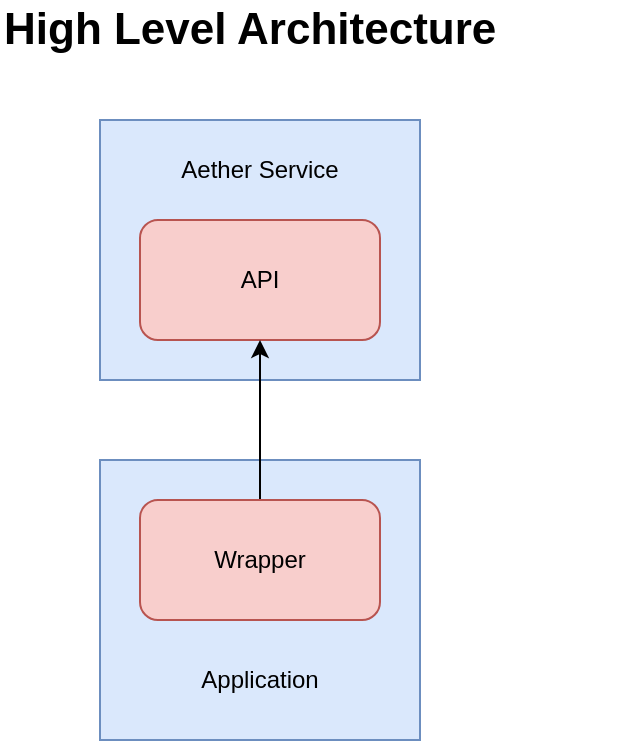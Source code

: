 <mxfile version="17.4.6" type="github" pages="10">
  <diagram id="gCq9dWPSjrqPxtmmnewQ" name="High Level Architecture">
    <mxGraphModel dx="1408" dy="770" grid="1" gridSize="10" guides="1" tooltips="1" connect="1" arrows="1" fold="1" page="1" pageScale="1" pageWidth="850" pageHeight="1100" math="0" shadow="0">
      <root>
        <mxCell id="0" />
        <mxCell id="1" parent="0" />
        <mxCell id="6S5FKUiVhwvN2RqEbeic-1" value="" style="rounded=0;whiteSpace=wrap;html=1;fillColor=#dae8fc;strokeColor=#6c8ebf;" parent="1" vertex="1">
          <mxGeometry x="80" y="110" width="160" height="130" as="geometry" />
        </mxCell>
        <mxCell id="6S5FKUiVhwvN2RqEbeic-2" value="" style="rounded=0;whiteSpace=wrap;html=1;fillColor=#dae8fc;strokeColor=#6c8ebf;" parent="1" vertex="1">
          <mxGeometry x="80" y="280" width="160" height="140" as="geometry" />
        </mxCell>
        <mxCell id="6S5FKUiVhwvN2RqEbeic-3" value="Application" style="text;html=1;strokeColor=none;fillColor=none;align=center;verticalAlign=middle;whiteSpace=wrap;rounded=0;" parent="1" vertex="1">
          <mxGeometry x="80" y="380" width="160" height="20" as="geometry" />
        </mxCell>
        <mxCell id="6S5FKUiVhwvN2RqEbeic-4" value="API" style="rounded=1;whiteSpace=wrap;html=1;fillColor=#f8cecc;strokeColor=#b85450;" parent="1" vertex="1">
          <mxGeometry x="100" y="160" width="120" height="60" as="geometry" />
        </mxCell>
        <mxCell id="6S5FKUiVhwvN2RqEbeic-5" style="edgeStyle=orthogonalEdgeStyle;rounded=0;orthogonalLoop=1;jettySize=auto;html=1;entryX=0.5;entryY=1;entryDx=0;entryDy=0;fontSize=12;fontColor=#000000;" parent="1" source="6S5FKUiVhwvN2RqEbeic-6" target="6S5FKUiVhwvN2RqEbeic-4" edge="1">
          <mxGeometry relative="1" as="geometry" />
        </mxCell>
        <mxCell id="6S5FKUiVhwvN2RqEbeic-6" value="&lt;font style=&quot;font-size: 12px&quot;&gt;Wrapper&lt;/font&gt;" style="rounded=1;whiteSpace=wrap;html=1;fontSize=12;align=center;fillColor=#f8cecc;strokeColor=#b85450;" parent="1" vertex="1">
          <mxGeometry x="100" y="300" width="120" height="60" as="geometry" />
        </mxCell>
        <mxCell id="6S5FKUiVhwvN2RqEbeic-7" value="Aether Service" style="text;html=1;strokeColor=none;fillColor=none;align=center;verticalAlign=middle;whiteSpace=wrap;rounded=0;fontSize=12;fontColor=#000000;" parent="1" vertex="1">
          <mxGeometry x="110" y="120" width="100" height="30" as="geometry" />
        </mxCell>
        <mxCell id="6S5FKUiVhwvN2RqEbeic-8" value="High Level Architecture" style="text;html=1;strokeColor=none;fillColor=none;align=left;verticalAlign=middle;whiteSpace=wrap;rounded=0;fontSize=22;fontStyle=1" parent="1" vertex="1">
          <mxGeometry x="30" y="50" width="310" height="30" as="geometry" />
        </mxCell>
      </root>
    </mxGraphModel>
  </diagram>
  <diagram id="S0JhYo9qsbrB5WaPV6TP" name="Aether Module">
    <mxGraphModel dx="1408" dy="770" grid="1" gridSize="10" guides="1" tooltips="1" connect="1" arrows="1" fold="1" page="1" pageScale="1" pageWidth="850" pageHeight="1100" math="0" shadow="0">
      <root>
        <mxCell id="0" />
        <mxCell id="1" parent="0" />
        <mxCell id="b2T88WwMWY8ymYnA7Los-1" value="" style="rounded=0;whiteSpace=wrap;html=1;fillColor=#f8cecc;strokeColor=#b85450;fontStyle=1" parent="1" vertex="1">
          <mxGeometry x="30" y="520" width="750" height="600" as="geometry" />
        </mxCell>
        <mxCell id="TGltTx5oA6oi1l_4585h-8" value="" style="rounded=0;whiteSpace=wrap;html=1;fillColor=#e1d5e7;strokeColor=#9673a6;" parent="1" vertex="1">
          <mxGeometry x="500" y="600" width="160" height="210" as="geometry" />
        </mxCell>
        <mxCell id="_fG__6wHT0cerlJHgtf1-25" value="Link Module" style="rounded=0;whiteSpace=wrap;html=1;fillColor=#fff2cc;strokeColor=#d6b656;" parent="1" vertex="1">
          <mxGeometry x="60" y="210" width="160" height="80" as="geometry" />
        </mxCell>
        <mxCell id="_fG__6wHT0cerlJHgtf1-26" value="Link Module" style="rounded=0;whiteSpace=wrap;html=1;fillColor=#fff2cc;strokeColor=#d6b656;" parent="1" vertex="1">
          <mxGeometry x="235" y="210" width="160" height="80" as="geometry" />
        </mxCell>
        <mxCell id="_fG__6wHT0cerlJHgtf1-27" value="Link Module" style="rounded=0;whiteSpace=wrap;html=1;fillColor=#fff2cc;strokeColor=#d6b656;" parent="1" vertex="1">
          <mxGeometry x="535" y="210" width="160" height="80" as="geometry" />
        </mxCell>
        <mxCell id="_fG__6wHT0cerlJHgtf1-28" value=". . ." style="text;html=1;strokeColor=none;fillColor=none;align=center;verticalAlign=middle;whiteSpace=wrap;rounded=0;fontSize=35;fontColor=#000000;" parent="1" vertex="1">
          <mxGeometry x="435" y="235" width="60" height="30" as="geometry" />
        </mxCell>
        <mxCell id="_fG__6wHT0cerlJHgtf1-29" value="Aether Module" style="rounded=0;whiteSpace=wrap;html=1;fillColor=#f8cecc;strokeColor=#b85450;" parent="1" vertex="1">
          <mxGeometry x="300" y="70" width="160" height="80" as="geometry" />
        </mxCell>
        <mxCell id="_fG__6wHT0cerlJHgtf1-30" value="" style="endArrow=classic;html=1;rounded=0;fontSize=35;fontColor=#000000;exitX=0.5;exitY=1;exitDx=0;exitDy=0;entryX=0.5;entryY=0;entryDx=0;entryDy=0;" parent="1" source="_fG__6wHT0cerlJHgtf1-29" target="_fG__6wHT0cerlJHgtf1-25" edge="1">
          <mxGeometry width="50" height="50" relative="1" as="geometry">
            <mxPoint x="300" y="270" as="sourcePoint" />
            <mxPoint x="350" y="220" as="targetPoint" />
          </mxGeometry>
        </mxCell>
        <mxCell id="_fG__6wHT0cerlJHgtf1-31" value="" style="endArrow=classic;html=1;rounded=0;fontSize=35;fontColor=#000000;exitX=0.5;exitY=1;exitDx=0;exitDy=0;entryX=0.5;entryY=0;entryDx=0;entryDy=0;" parent="1" source="_fG__6wHT0cerlJHgtf1-29" target="_fG__6wHT0cerlJHgtf1-26" edge="1">
          <mxGeometry width="50" height="50" relative="1" as="geometry">
            <mxPoint x="390" y="110" as="sourcePoint" />
            <mxPoint x="150" y="220" as="targetPoint" />
          </mxGeometry>
        </mxCell>
        <mxCell id="_fG__6wHT0cerlJHgtf1-32" value="" style="endArrow=classic;html=1;rounded=0;fontSize=35;fontColor=#000000;exitX=0.5;exitY=1;exitDx=0;exitDy=0;entryX=0.5;entryY=0;entryDx=0;entryDy=0;" parent="1" source="_fG__6wHT0cerlJHgtf1-29" target="_fG__6wHT0cerlJHgtf1-27" edge="1">
          <mxGeometry width="50" height="50" relative="1" as="geometry">
            <mxPoint x="400" y="120" as="sourcePoint" />
            <mxPoint x="160" y="230" as="targetPoint" />
          </mxGeometry>
        </mxCell>
        <mxCell id="_fG__6wHT0cerlJHgtf1-33" value="Aether Service" style="text;html=1;strokeColor=none;fillColor=none;align=left;verticalAlign=middle;whiteSpace=wrap;rounded=0;fontSize=22;fontStyle=1" parent="1" vertex="1">
          <mxGeometry x="30" y="30" width="310" height="30" as="geometry" />
        </mxCell>
        <mxCell id="DZZ5XY4yp4KyJ7zouPhh-2" value="Aether Module" style="text;html=1;strokeColor=none;fillColor=none;align=left;verticalAlign=middle;whiteSpace=wrap;rounded=0;fontSize=22;fontStyle=1" parent="1" vertex="1">
          <mxGeometry x="30" y="330" width="310" height="30" as="geometry" />
        </mxCell>
        <mxCell id="DZZ5XY4yp4KyJ7zouPhh-7" value="" style="group" parent="1" vertex="1" connectable="0">
          <mxGeometry x="270" y="880" width="160" height="120" as="geometry" />
        </mxCell>
        <mxCell id="DZZ5XY4yp4KyJ7zouPhh-3" value="" style="rounded=0;whiteSpace=wrap;html=1;" parent="DZZ5XY4yp4KyJ7zouPhh-7" vertex="1">
          <mxGeometry width="160" height="30" as="geometry" />
        </mxCell>
        <mxCell id="DZZ5XY4yp4KyJ7zouPhh-4" value="" style="rounded=0;whiteSpace=wrap;html=1;" parent="DZZ5XY4yp4KyJ7zouPhh-7" vertex="1">
          <mxGeometry y="30" width="160" height="30" as="geometry" />
        </mxCell>
        <mxCell id="DZZ5XY4yp4KyJ7zouPhh-5" value="" style="rounded=0;whiteSpace=wrap;html=1;" parent="DZZ5XY4yp4KyJ7zouPhh-7" vertex="1">
          <mxGeometry y="60" width="160" height="30" as="geometry" />
        </mxCell>
        <mxCell id="DZZ5XY4yp4KyJ7zouPhh-6" value="" style="rounded=0;whiteSpace=wrap;html=1;" parent="DZZ5XY4yp4KyJ7zouPhh-7" vertex="1">
          <mxGeometry y="90" width="160" height="30" as="geometry" />
        </mxCell>
        <mxCell id="DZZ5XY4yp4KyJ7zouPhh-8" value="Connections (HashMap)" style="text;html=1;strokeColor=none;fillColor=none;align=center;verticalAlign=middle;whiteSpace=wrap;rounded=0;" parent="1" vertex="1">
          <mxGeometry x="285" y="850" width="130" height="30" as="geometry" />
        </mxCell>
        <mxCell id="TGltTx5oA6oi1l_4585h-1" value="" style="rounded=0;whiteSpace=wrap;html=1;fillColor=#e1d5e7;strokeColor=#9673a6;" parent="1" vertex="1">
          <mxGeometry x="60" y="600" width="160" height="210" as="geometry" />
        </mxCell>
        <mxCell id="TGltTx5oA6oi1l_4585h-2" value="Pollling Thread" style="text;html=1;strokeColor=none;fillColor=none;align=center;verticalAlign=middle;whiteSpace=wrap;rounded=0;fontStyle=1" parent="1" vertex="1">
          <mxGeometry x="110" y="770" width="60" height="30" as="geometry" />
        </mxCell>
        <mxCell id="TGltTx5oA6oi1l_4585h-4" value="" style="edgeStyle=orthogonalEdgeStyle;rounded=0;orthogonalLoop=1;jettySize=auto;html=1;exitX=0.5;exitY=1;exitDx=0;exitDy=0;entryX=1;entryY=0.5;entryDx=0;entryDy=0;startArrow=classic;startFill=1;" parent="1" source="TGltTx5oA6oi1l_4585h-10" target="DZZ5XY4yp4KyJ7zouPhh-4" edge="1">
          <mxGeometry relative="1" as="geometry">
            <Array as="points">
              <mxPoint x="580" y="925" />
            </Array>
          </mxGeometry>
        </mxCell>
        <mxCell id="TGltTx5oA6oi1l_4585h-7" style="edgeStyle=orthogonalEdgeStyle;rounded=0;orthogonalLoop=1;jettySize=auto;html=1;startArrow=classic;startFill=1;" parent="1" source="TGltTx5oA6oi1l_4585h-3" edge="1">
          <mxGeometry relative="1" as="geometry">
            <mxPoint x="140" y="470" as="targetPoint" />
            <Array as="points">
              <mxPoint x="140" y="477" />
            </Array>
          </mxGeometry>
        </mxCell>
        <mxCell id="TGltTx5oA6oi1l_4585h-18" value="" style="edgeStyle=orthogonalEdgeStyle;rounded=0;orthogonalLoop=1;jettySize=auto;html=1;startArrow=none;startFill=0;entryX=0;entryY=0.5;entryDx=0;entryDy=0;" parent="1" source="TGltTx5oA6oi1l_4585h-3" target="TGltTx5oA6oi1l_4585h-13" edge="1">
          <mxGeometry relative="1" as="geometry" />
        </mxCell>
        <mxCell id="TGltTx5oA6oi1l_4585h-3" value="Connection Polling Thread" style="rounded=0;whiteSpace=wrap;html=1;" parent="1" vertex="1">
          <mxGeometry x="80" y="675" width="120" height="60" as="geometry" />
        </mxCell>
        <mxCell id="TGltTx5oA6oi1l_4585h-5" value="&lt;div&gt;- Initialize new Connection&lt;/div&gt;&lt;div&gt;- Handle Initialized Connection&lt;/div&gt;&lt;div&gt;- Retry failed connection&lt;br&gt;&lt;/div&gt;" style="text;html=1;strokeColor=none;fillColor=none;align=left;verticalAlign=middle;whiteSpace=wrap;rounded=0;" parent="1" vertex="1">
          <mxGeometry x="580" y="837.5" width="190" height="55" as="geometry" />
        </mxCell>
        <mxCell id="TGltTx5oA6oi1l_4585h-6" value="Tracker Server" style="ellipse;shape=cloud;whiteSpace=wrap;html=1;" parent="1" vertex="1">
          <mxGeometry x="80" y="390" width="120" height="80" as="geometry" />
        </mxCell>
        <mxCell id="TGltTx5oA6oi1l_4585h-9" value="Request Handler" style="text;html=1;strokeColor=none;fillColor=none;align=center;verticalAlign=middle;whiteSpace=wrap;rounded=0;fontStyle=1" parent="1" vertex="1">
          <mxGeometry x="550" y="610" width="60" height="30" as="geometry" />
        </mxCell>
        <mxCell id="TGltTx5oA6oi1l_4585h-10" value="Request Handler Thread" style="rounded=0;whiteSpace=wrap;html=1;" parent="1" vertex="1">
          <mxGeometry x="520" y="675" width="120" height="60" as="geometry" />
        </mxCell>
        <mxCell id="TGltTx5oA6oi1l_4585h-12" value="" style="group" parent="1" vertex="1" connectable="0">
          <mxGeometry x="275" y="660" width="160" height="120" as="geometry" />
        </mxCell>
        <mxCell id="TGltTx5oA6oi1l_4585h-13" value="" style="rounded=0;whiteSpace=wrap;html=1;" parent="TGltTx5oA6oi1l_4585h-12" vertex="1">
          <mxGeometry width="160" height="30" as="geometry" />
        </mxCell>
        <mxCell id="TGltTx5oA6oi1l_4585h-14" value="" style="rounded=0;whiteSpace=wrap;html=1;" parent="TGltTx5oA6oi1l_4585h-12" vertex="1">
          <mxGeometry y="30" width="160" height="30" as="geometry" />
        </mxCell>
        <mxCell id="TGltTx5oA6oi1l_4585h-15" value="" style="rounded=0;whiteSpace=wrap;html=1;" parent="TGltTx5oA6oi1l_4585h-12" vertex="1">
          <mxGeometry y="60" width="160" height="30" as="geometry" />
        </mxCell>
        <mxCell id="TGltTx5oA6oi1l_4585h-16" value="" style="rounded=0;whiteSpace=wrap;html=1;" parent="TGltTx5oA6oi1l_4585h-12" vertex="1">
          <mxGeometry y="90" width="160" height="30" as="geometry" />
        </mxCell>
        <mxCell id="TGltTx5oA6oi1l_4585h-17" value="Requests&lt;br&gt;(Queue)" style="text;html=1;strokeColor=none;fillColor=none;align=center;verticalAlign=middle;whiteSpace=wrap;rounded=0;" parent="1" vertex="1">
          <mxGeometry x="290" y="630" width="130" height="30" as="geometry" />
        </mxCell>
        <mxCell id="TGltTx5oA6oi1l_4585h-19" value="" style="edgeStyle=orthogonalEdgeStyle;rounded=0;orthogonalLoop=1;jettySize=auto;html=1;startArrow=none;startFill=0;" parent="1" source="TGltTx5oA6oi1l_4585h-16" target="TGltTx5oA6oi1l_4585h-10" edge="1">
          <mxGeometry relative="1" as="geometry">
            <Array as="points">
              <mxPoint x="480" y="765" />
              <mxPoint x="480" y="705" />
            </Array>
          </mxGeometry>
        </mxCell>
        <mxCell id="TGltTx5oA6oi1l_4585h-21" value="" style="rounded=0;whiteSpace=wrap;html=1;fillColor=#e1d5e7;strokeColor=#9673a6;" parent="1" vertex="1">
          <mxGeometry x="60" y="880" width="160" height="210" as="geometry" />
        </mxCell>
        <mxCell id="TGltTx5oA6oi1l_4585h-22" value="Connections Handler" style="text;html=1;strokeColor=none;fillColor=none;align=center;verticalAlign=middle;whiteSpace=wrap;rounded=0;fontStyle=1" parent="1" vertex="1">
          <mxGeometry x="110" y="890" width="60" height="30" as="geometry" />
        </mxCell>
        <mxCell id="TGltTx5oA6oi1l_4585h-24" value="" style="edgeStyle=orthogonalEdgeStyle;rounded=0;orthogonalLoop=1;jettySize=auto;html=1;startArrow=classic;startFill=1;" parent="1" source="TGltTx5oA6oi1l_4585h-23" target="DZZ5XY4yp4KyJ7zouPhh-6" edge="1">
          <mxGeometry relative="1" as="geometry" />
        </mxCell>
        <mxCell id="TGltTx5oA6oi1l_4585h-23" value="Socket Keepalive" style="rounded=0;whiteSpace=wrap;html=1;" parent="1" vertex="1">
          <mxGeometry x="80" y="955" width="120" height="60" as="geometry" />
        </mxCell>
        <mxCell id="b2T88WwMWY8ymYnA7Los-2" value="Aether Module" style="text;html=1;strokeColor=none;fillColor=none;align=center;verticalAlign=middle;whiteSpace=wrap;rounded=0;fontStyle=1" parent="1" vertex="1">
          <mxGeometry x="290" y="530" width="230" height="30" as="geometry" />
        </mxCell>
      </root>
    </mxGraphModel>
  </diagram>
  <diagram id="tToVaidKPiTNwG8Ym9AE" name="Aether Handlers">
    <mxGraphModel dx="1408" dy="770" grid="1" gridSize="10" guides="1" tooltips="1" connect="1" arrows="1" fold="1" page="1" pageScale="1" pageWidth="850" pageHeight="1100" math="0" shadow="0">
      <root>
        <mxCell id="0" />
        <mxCell id="1" parent="0" />
        <mxCell id="4XUfo85uR9N0Kyq9gbAh-1" value="Connection Polling" style="text;html=1;strokeColor=none;fillColor=none;align=left;verticalAlign=middle;whiteSpace=wrap;rounded=0;fontStyle=1;fontSize=22;" parent="1" vertex="1">
          <mxGeometry x="40" y="50" width="260" height="30" as="geometry" />
        </mxCell>
        <mxCell id="4XUfo85uR9N0Kyq9gbAh-2" value="" style="edgeStyle=orthogonalEdgeStyle;rounded=0;orthogonalLoop=1;jettySize=auto;html=1;fontSize=22;" parent="1" source="4XUfo85uR9N0Kyq9gbAh-3" target="4XUfo85uR9N0Kyq9gbAh-5" edge="1">
          <mxGeometry relative="1" as="geometry" />
        </mxCell>
        <mxCell id="4XUfo85uR9N0Kyq9gbAh-3" value="Poll for connections" style="rounded=0;whiteSpace=wrap;html=1;" parent="1" vertex="1">
          <mxGeometry x="80" y="110" width="120" height="60" as="geometry" />
        </mxCell>
        <mxCell id="4XUfo85uR9N0Kyq9gbAh-4" value="" style="edgeStyle=orthogonalEdgeStyle;rounded=0;orthogonalLoop=1;jettySize=auto;html=1;fontSize=22;" parent="1" source="4XUfo85uR9N0Kyq9gbAh-5" target="4XUfo85uR9N0Kyq9gbAh-6" edge="1">
          <mxGeometry relative="1" as="geometry" />
        </mxCell>
        <mxCell id="4XUfo85uR9N0Kyq9gbAh-5" value="Get response packet" style="rounded=0;whiteSpace=wrap;html=1;" parent="1" vertex="1">
          <mxGeometry x="80" y="230" width="120" height="60" as="geometry" />
        </mxCell>
        <mxCell id="4XUfo85uR9N0Kyq9gbAh-6" value="Add request to requests queue" style="whiteSpace=wrap;html=1;rounded=0;" parent="1" vertex="1">
          <mxGeometry x="80" y="350" width="120" height="60" as="geometry" />
        </mxCell>
        <mxCell id="4XUfo85uR9N0Kyq9gbAh-7" value="Connections Handler (Socket Keepalive)" style="text;html=1;strokeColor=none;fillColor=none;align=left;verticalAlign=bottom;whiteSpace=wrap;rounded=0;fontStyle=1;fontSize=22;" parent="1" vertex="1">
          <mxGeometry x="330" y="20" width="260" height="60" as="geometry" />
        </mxCell>
        <mxCell id="4XUfo85uR9N0Kyq9gbAh-8" value="" style="edgeStyle=orthogonalEdgeStyle;rounded=0;orthogonalLoop=1;jettySize=auto;html=1;" parent="1" source="4XUfo85uR9N0Kyq9gbAh-9" target="4XUfo85uR9N0Kyq9gbAh-12" edge="1">
          <mxGeometry relative="1" as="geometry" />
        </mxCell>
        <mxCell id="4XUfo85uR9N0Kyq9gbAh-9" value="Iterate over Connections" style="shape=parallelogram;perimeter=parallelogramPerimeter;whiteSpace=wrap;html=1;fixedSize=1;" parent="1" vertex="1">
          <mxGeometry x="380" y="100" width="120" height="60" as="geometry" />
        </mxCell>
        <mxCell id="4XUfo85uR9N0Kyq9gbAh-10" value="" style="edgeStyle=orthogonalEdgeStyle;rounded=0;orthogonalLoop=1;jettySize=auto;html=1;" parent="1" source="4XUfo85uR9N0Kyq9gbAh-12" target="4XUfo85uR9N0Kyq9gbAh-14" edge="1">
          <mxGeometry relative="1" as="geometry" />
        </mxCell>
        <mxCell id="4XUfo85uR9N0Kyq9gbAh-11" value="" style="edgeStyle=orthogonalEdgeStyle;rounded=0;orthogonalLoop=1;jettySize=auto;html=1;" parent="1" source="4XUfo85uR9N0Kyq9gbAh-12" target="4XUfo85uR9N0Kyq9gbAh-17" edge="1">
          <mxGeometry relative="1" as="geometry" />
        </mxCell>
        <mxCell id="4XUfo85uR9N0Kyq9gbAh-12" value="Is connection Initialized?" style="rhombus;whiteSpace=wrap;html=1;" parent="1" vertex="1">
          <mxGeometry x="400" y="230" width="80" height="80" as="geometry" />
        </mxCell>
        <mxCell id="4XUfo85uR9N0Kyq9gbAh-13" style="edgeStyle=orthogonalEdgeStyle;rounded=0;orthogonalLoop=1;jettySize=auto;html=1;entryX=1;entryY=0.5;entryDx=0;entryDy=0;" parent="1" source="4XUfo85uR9N0Kyq9gbAh-14" target="4XUfo85uR9N0Kyq9gbAh-9" edge="1">
          <mxGeometry relative="1" as="geometry">
            <Array as="points">
              <mxPoint x="600" y="130" />
            </Array>
          </mxGeometry>
        </mxCell>
        <mxCell id="4XUfo85uR9N0Kyq9gbAh-14" value="Send Connection Request to Tracker" style="whiteSpace=wrap;html=1;" parent="1" vertex="1">
          <mxGeometry x="540" y="240" width="120" height="60" as="geometry" />
        </mxCell>
        <mxCell id="4XUfo85uR9N0Kyq9gbAh-15" style="edgeStyle=orthogonalEdgeStyle;rounded=0;orthogonalLoop=1;jettySize=auto;html=1;entryX=0.5;entryY=1;entryDx=0;entryDy=0;" parent="1" source="4XUfo85uR9N0Kyq9gbAh-17" target="4XUfo85uR9N0Kyq9gbAh-14" edge="1">
          <mxGeometry relative="1" as="geometry" />
        </mxCell>
        <mxCell id="4XUfo85uR9N0Kyq9gbAh-16" style="edgeStyle=orthogonalEdgeStyle;rounded=0;orthogonalLoop=1;jettySize=auto;html=1;entryX=0;entryY=0.5;entryDx=0;entryDy=0;" parent="1" source="4XUfo85uR9N0Kyq9gbAh-17" target="4XUfo85uR9N0Kyq9gbAh-9" edge="1">
          <mxGeometry relative="1" as="geometry">
            <Array as="points">
              <mxPoint x="350" y="410" />
              <mxPoint x="350" y="130" />
            </Array>
          </mxGeometry>
        </mxCell>
        <mxCell id="4XUfo85uR9N0Kyq9gbAh-17" value="Is connection Failed?" style="rhombus;whiteSpace=wrap;html=1;" parent="1" vertex="1">
          <mxGeometry x="400" y="370" width="80" height="80" as="geometry" />
        </mxCell>
        <mxCell id="4XUfo85uR9N0Kyq9gbAh-18" value="Yes" style="text;html=1;strokeColor=none;fillColor=none;align=center;verticalAlign=middle;whiteSpace=wrap;rounded=0;" parent="1" vertex="1">
          <mxGeometry x="480" y="240" width="60" height="30" as="geometry" />
        </mxCell>
        <mxCell id="4XUfo85uR9N0Kyq9gbAh-19" value="Yes" style="text;html=1;strokeColor=none;fillColor=none;align=center;verticalAlign=middle;whiteSpace=wrap;rounded=0;" parent="1" vertex="1">
          <mxGeometry x="480" y="380" width="60" height="30" as="geometry" />
        </mxCell>
        <mxCell id="4XUfo85uR9N0Kyq9gbAh-20" value="No" style="text;html=1;strokeColor=none;fillColor=none;align=center;verticalAlign=middle;whiteSpace=wrap;rounded=0;" parent="1" vertex="1">
          <mxGeometry x="440" y="310" width="60" height="30" as="geometry" />
        </mxCell>
        <mxCell id="4XUfo85uR9N0Kyq9gbAh-21" value="No" style="text;html=1;strokeColor=none;fillColor=none;align=center;verticalAlign=middle;whiteSpace=wrap;rounded=0;" parent="1" vertex="1">
          <mxGeometry x="350" y="380" width="60" height="30" as="geometry" />
        </mxCell>
        <mxCell id="4XUfo85uR9N0Kyq9gbAh-22" value="Request Handler" style="text;html=1;strokeColor=none;fillColor=none;align=left;verticalAlign=middle;whiteSpace=wrap;rounded=0;fontStyle=1;fontSize=22;" parent="1" vertex="1">
          <mxGeometry x="40" y="480" width="260" height="30" as="geometry" />
        </mxCell>
        <mxCell id="4XUfo85uR9N0Kyq9gbAh-23" value="" style="edgeStyle=orthogonalEdgeStyle;rounded=0;orthogonalLoop=1;jettySize=auto;html=1;" parent="1" source="4XUfo85uR9N0Kyq9gbAh-24" target="4XUfo85uR9N0Kyq9gbAh-63" edge="1">
          <mxGeometry relative="1" as="geometry" />
        </mxCell>
        <mxCell id="4XUfo85uR9N0Kyq9gbAh-24" value="Dequeue Next Request" style="shape=parallelogram;perimeter=parallelogramPerimeter;whiteSpace=wrap;html=1;fixedSize=1;" parent="1" vertex="1">
          <mxGeometry x="300" y="560" width="160" height="60" as="geometry" />
        </mxCell>
        <mxCell id="4XUfo85uR9N0Kyq9gbAh-25" value="" style="edgeStyle=orthogonalEdgeStyle;rounded=0;orthogonalLoop=1;jettySize=auto;html=1;" parent="1" source="4XUfo85uR9N0Kyq9gbAh-27" target="4XUfo85uR9N0Kyq9gbAh-30" edge="1">
          <mxGeometry relative="1" as="geometry" />
        </mxCell>
        <mxCell id="4XUfo85uR9N0Kyq9gbAh-26" value="" style="edgeStyle=orthogonalEdgeStyle;rounded=0;orthogonalLoop=1;jettySize=auto;html=1;" parent="1" source="4XUfo85uR9N0Kyq9gbAh-27" target="4XUfo85uR9N0Kyq9gbAh-45" edge="1">
          <mxGeometry relative="1" as="geometry" />
        </mxCell>
        <mxCell id="4XUfo85uR9N0Kyq9gbAh-27" value="Is already Initialized?" style="rhombus;whiteSpace=wrap;html=1;" parent="1" vertex="1">
          <mxGeometry x="340" y="780" width="80" height="80" as="geometry" />
        </mxCell>
        <mxCell id="4XUfo85uR9N0Kyq9gbAh-28" value="" style="edgeStyle=orthogonalEdgeStyle;rounded=0;orthogonalLoop=1;jettySize=auto;html=1;" parent="1" source="4XUfo85uR9N0Kyq9gbAh-30" target="4XUfo85uR9N0Kyq9gbAh-33" edge="1">
          <mxGeometry relative="1" as="geometry" />
        </mxCell>
        <mxCell id="4XUfo85uR9N0Kyq9gbAh-29" value="" style="edgeStyle=orthogonalEdgeStyle;rounded=0;orthogonalLoop=1;jettySize=auto;html=1;dashed=1;entryX=1;entryY=0.5;entryDx=0;entryDy=0;" parent="1" source="4XUfo85uR9N0Kyq9gbAh-30" target="4XUfo85uR9N0Kyq9gbAh-47" edge="1">
          <mxGeometry relative="1" as="geometry">
            <mxPoint x="240" y="930" as="targetPoint" />
          </mxGeometry>
        </mxCell>
        <mxCell id="4XUfo85uR9N0Kyq9gbAh-30" value="Execute Handshake" style="whiteSpace=wrap;html=1;" parent="1" vertex="1">
          <mxGeometry x="320" y="900" width="120" height="60" as="geometry" />
        </mxCell>
        <mxCell id="4XUfo85uR9N0Kyq9gbAh-31" value="" style="edgeStyle=orthogonalEdgeStyle;rounded=0;orthogonalLoop=1;jettySize=auto;html=1;" parent="1" source="4XUfo85uR9N0Kyq9gbAh-33" target="4XUfo85uR9N0Kyq9gbAh-36" edge="1">
          <mxGeometry relative="1" as="geometry" />
        </mxCell>
        <mxCell id="4XUfo85uR9N0Kyq9gbAh-32" style="edgeStyle=orthogonalEdgeStyle;rounded=0;orthogonalLoop=1;jettySize=auto;html=1;dashed=1;entryX=0.5;entryY=1;entryDx=0;entryDy=0;" parent="1" source="4XUfo85uR9N0Kyq9gbAh-33" target="4XUfo85uR9N0Kyq9gbAh-47" edge="1">
          <mxGeometry relative="1" as="geometry">
            <mxPoint x="260" y="980" as="targetPoint" />
          </mxGeometry>
        </mxCell>
        <mxCell id="4XUfo85uR9N0Kyq9gbAh-33" value="Authenticate Other Peer" style="whiteSpace=wrap;html=1;" parent="1" vertex="1">
          <mxGeometry x="320" y="1010" width="120" height="60" as="geometry" />
        </mxCell>
        <mxCell id="4XUfo85uR9N0Kyq9gbAh-34" value="" style="edgeStyle=orthogonalEdgeStyle;rounded=0;orthogonalLoop=1;jettySize=auto;html=1;entryX=0.5;entryY=0;entryDx=0;entryDy=0;" parent="1" source="4XUfo85uR9N0Kyq9gbAh-36" target="4XUfo85uR9N0Kyq9gbAh-48" edge="1">
          <mxGeometry relative="1" as="geometry">
            <mxPoint x="380" y="1230" as="targetPoint" />
          </mxGeometry>
        </mxCell>
        <mxCell id="4XUfo85uR9N0Kyq9gbAh-35" style="edgeStyle=orthogonalEdgeStyle;rounded=0;orthogonalLoop=1;jettySize=auto;html=1;dashed=1;entryX=0.25;entryY=1;entryDx=0;entryDy=0;" parent="1" source="4XUfo85uR9N0Kyq9gbAh-36" target="4XUfo85uR9N0Kyq9gbAh-47" edge="1">
          <mxGeometry relative="1" as="geometry">
            <mxPoint x="180" y="960" as="targetPoint" />
          </mxGeometry>
        </mxCell>
        <mxCell id="4XUfo85uR9N0Kyq9gbAh-36" value="Enable Encryption" style="whiteSpace=wrap;html=1;" parent="1" vertex="1">
          <mxGeometry x="320" y="1120" width="120" height="60" as="geometry" />
        </mxCell>
        <mxCell id="4XUfo85uR9N0Kyq9gbAh-37" style="edgeStyle=orthogonalEdgeStyle;rounded=0;orthogonalLoop=1;jettySize=auto;html=1;entryX=0;entryY=0.5;entryDx=0;entryDy=0;exitX=0;exitY=0.5;exitDx=0;exitDy=0;" parent="1" source="4XUfo85uR9N0Kyq9gbAh-48" target="4XUfo85uR9N0Kyq9gbAh-24" edge="1">
          <mxGeometry relative="1" as="geometry">
            <mxPoint x="320" y="1140" as="sourcePoint" />
            <Array as="points">
              <mxPoint x="70" y="1260" />
              <mxPoint x="70" y="590" />
            </Array>
          </mxGeometry>
        </mxCell>
        <mxCell id="4XUfo85uR9N0Kyq9gbAh-38" style="edgeStyle=orthogonalEdgeStyle;rounded=0;orthogonalLoop=1;jettySize=auto;html=1;entryX=0;entryY=0.75;entryDx=0;entryDy=0;exitX=0.5;exitY=0;exitDx=0;exitDy=0;" parent="1" source="4XUfo85uR9N0Kyq9gbAh-47" target="4XUfo85uR9N0Kyq9gbAh-24" edge="1">
          <mxGeometry relative="1" as="geometry">
            <mxPoint x="180" y="780" as="sourcePoint" />
            <Array as="points">
              <mxPoint x="165" y="604" />
            </Array>
          </mxGeometry>
        </mxCell>
        <mxCell id="4XUfo85uR9N0Kyq9gbAh-39" value="On Failure" style="text;html=1;strokeColor=none;fillColor=none;align=center;verticalAlign=middle;whiteSpace=wrap;rounded=0;" parent="1" vertex="1">
          <mxGeometry x="250" y="900" width="60" height="30" as="geometry" />
        </mxCell>
        <mxCell id="4XUfo85uR9N0Kyq9gbAh-40" value="On Failure" style="text;html=1;strokeColor=none;fillColor=none;align=center;verticalAlign=middle;whiteSpace=wrap;rounded=0;" parent="1" vertex="1">
          <mxGeometry x="250" y="1010" width="60" height="30" as="geometry" />
        </mxCell>
        <mxCell id="4XUfo85uR9N0Kyq9gbAh-41" value="On Failure" style="text;html=1;strokeColor=none;fillColor=none;align=center;verticalAlign=middle;whiteSpace=wrap;rounded=0;" parent="1" vertex="1">
          <mxGeometry x="250" y="1120" width="60" height="30" as="geometry" />
        </mxCell>
        <mxCell id="4XUfo85uR9N0Kyq9gbAh-42" value="Yes" style="text;html=1;strokeColor=none;fillColor=none;align=center;verticalAlign=middle;whiteSpace=wrap;rounded=0;" parent="1" vertex="1">
          <mxGeometry x="380" y="860" width="60" height="30" as="geometry" />
        </mxCell>
        <mxCell id="4XUfo85uR9N0Kyq9gbAh-43" value="" style="edgeStyle=orthogonalEdgeStyle;rounded=0;orthogonalLoop=1;jettySize=auto;html=1;" parent="1" source="4XUfo85uR9N0Kyq9gbAh-45" target="4XUfo85uR9N0Kyq9gbAh-50" edge="1">
          <mxGeometry relative="1" as="geometry" />
        </mxCell>
        <mxCell id="4XUfo85uR9N0Kyq9gbAh-44" value="" style="edgeStyle=orthogonalEdgeStyle;rounded=0;orthogonalLoop=1;jettySize=auto;html=1;" parent="1" source="4XUfo85uR9N0Kyq9gbAh-45" target="4XUfo85uR9N0Kyq9gbAh-55" edge="1">
          <mxGeometry relative="1" as="geometry" />
        </mxCell>
        <mxCell id="4XUfo85uR9N0Kyq9gbAh-45" value="Is Failed?" style="rhombus;whiteSpace=wrap;html=1;" parent="1" vertex="1">
          <mxGeometry x="530" y="780" width="80" height="80" as="geometry" />
        </mxCell>
        <mxCell id="4XUfo85uR9N0Kyq9gbAh-46" value="No" style="text;html=1;strokeColor=none;fillColor=none;align=center;verticalAlign=middle;whiteSpace=wrap;rounded=0;" parent="1" vertex="1">
          <mxGeometry x="420" y="790" width="60" height="30" as="geometry" />
        </mxCell>
        <mxCell id="4XUfo85uR9N0Kyq9gbAh-47" value="Insert new &quot;Failed&quot;&lt;br&gt;into Connections" style="shape=parallelogram;perimeter=parallelogramPerimeter;whiteSpace=wrap;html=1;fixedSize=1;" parent="1" vertex="1">
          <mxGeometry x="90" y="900" width="150" height="60" as="geometry" />
        </mxCell>
        <mxCell id="4XUfo85uR9N0Kyq9gbAh-48" value="Insert new &quot;Connected&quot;&lt;br&gt;into Connections" style="shape=parallelogram;perimeter=parallelogramPerimeter;whiteSpace=wrap;html=1;fixedSize=1;" parent="1" vertex="1">
          <mxGeometry x="300" y="1230" width="160" height="60" as="geometry" />
        </mxCell>
        <mxCell id="4XUfo85uR9N0Kyq9gbAh-49" value="" style="edgeStyle=orthogonalEdgeStyle;rounded=0;orthogonalLoop=1;jettySize=auto;html=1;entryX=0.5;entryY=0;entryDx=0;entryDy=0;" parent="1" source="4XUfo85uR9N0Kyq9gbAh-50" target="4XUfo85uR9N0Kyq9gbAh-52" edge="1">
          <mxGeometry relative="1" as="geometry">
            <mxPoint x="570" y="1010" as="targetPoint" />
          </mxGeometry>
        </mxCell>
        <mxCell id="3a5fVYaa-F1kjOSnfItn-2" style="edgeStyle=orthogonalEdgeStyle;rounded=0;orthogonalLoop=1;jettySize=auto;html=1;entryX=0;entryY=0.5;entryDx=0;entryDy=0;startArrow=none;startFill=0;" parent="1" source="4XUfo85uR9N0Kyq9gbAh-50" target="4XUfo85uR9N0Kyq9gbAh-57" edge="1">
          <mxGeometry relative="1" as="geometry" />
        </mxCell>
        <mxCell id="4XUfo85uR9N0Kyq9gbAh-50" value="Time elapsed since failure &amp;gt; retry delay" style="rhombus;whiteSpace=wrap;html=1;" parent="1" vertex="1">
          <mxGeometry x="505" y="890" width="130" height="70" as="geometry" />
        </mxCell>
        <mxCell id="4XUfo85uR9N0Kyq9gbAh-51" style="edgeStyle=orthogonalEdgeStyle;rounded=0;orthogonalLoop=1;jettySize=auto;html=1;entryX=0;entryY=0.25;entryDx=0;entryDy=0;" parent="1" source="4XUfo85uR9N0Kyq9gbAh-52" target="4XUfo85uR9N0Kyq9gbAh-24" edge="1">
          <mxGeometry relative="1" as="geometry">
            <Array as="points">
              <mxPoint x="570" y="1300" />
              <mxPoint x="40" y="1300" />
              <mxPoint x="40" y="578" />
            </Array>
          </mxGeometry>
        </mxCell>
        <mxCell id="4XUfo85uR9N0Kyq9gbAh-52" value="Insert new &quot;Init&quot;&lt;br&gt;into Connections" style="shape=parallelogram;perimeter=parallelogramPerimeter;whiteSpace=wrap;html=1;fixedSize=1;" parent="1" vertex="1">
          <mxGeometry x="475" y="1010" width="190" height="60" as="geometry" />
        </mxCell>
        <mxCell id="4XUfo85uR9N0Kyq9gbAh-53" value="" style="edgeStyle=orthogonalEdgeStyle;rounded=0;orthogonalLoop=1;jettySize=auto;html=1;" parent="1" source="4XUfo85uR9N0Kyq9gbAh-55" target="4XUfo85uR9N0Kyq9gbAh-57" edge="1">
          <mxGeometry relative="1" as="geometry" />
        </mxCell>
        <mxCell id="4XUfo85uR9N0Kyq9gbAh-54" style="edgeStyle=orthogonalEdgeStyle;rounded=0;orthogonalLoop=1;jettySize=auto;html=1;entryX=1;entryY=0.5;entryDx=0;entryDy=0;" parent="1" source="4XUfo85uR9N0Kyq9gbAh-55" target="4XUfo85uR9N0Kyq9gbAh-24" edge="1">
          <mxGeometry relative="1" as="geometry">
            <Array as="points">
              <mxPoint x="730" y="590" />
            </Array>
          </mxGeometry>
        </mxCell>
        <mxCell id="4XUfo85uR9N0Kyq9gbAh-55" value="Is other type of Connection" style="rhombus;whiteSpace=wrap;html=1;" parent="1" vertex="1">
          <mxGeometry x="690" y="780" width="80" height="80" as="geometry" />
        </mxCell>
        <mxCell id="4XUfo85uR9N0Kyq9gbAh-56" style="edgeStyle=orthogonalEdgeStyle;rounded=0;orthogonalLoop=1;jettySize=auto;html=1;entryX=1;entryY=0.25;entryDx=0;entryDy=0;" parent="1" source="4XUfo85uR9N0Kyq9gbAh-57" target="4XUfo85uR9N0Kyq9gbAh-24" edge="1">
          <mxGeometry relative="1" as="geometry">
            <mxPoint x="850" y="560" as="targetPoint" />
            <Array as="points">
              <mxPoint x="820" y="930" />
              <mxPoint x="820" y="576" />
            </Array>
          </mxGeometry>
        </mxCell>
        <mxCell id="4XUfo85uR9N0Kyq9gbAh-57" value="Insert back into Connections" style="shape=parallelogram;perimeter=parallelogramPerimeter;whiteSpace=wrap;html=1;fixedSize=1;" parent="1" vertex="1">
          <mxGeometry x="670" y="895" width="120" height="60" as="geometry" />
        </mxCell>
        <mxCell id="4XUfo85uR9N0Kyq9gbAh-58" value="No" style="text;html=1;strokeColor=none;fillColor=none;align=center;verticalAlign=middle;whiteSpace=wrap;rounded=0;" parent="1" vertex="1">
          <mxGeometry x="605" y="790" width="60" height="30" as="geometry" />
        </mxCell>
        <mxCell id="4XUfo85uR9N0Kyq9gbAh-59" value="Yes" style="text;html=1;strokeColor=none;fillColor=none;align=center;verticalAlign=middle;whiteSpace=wrap;rounded=0;" parent="1" vertex="1">
          <mxGeometry x="570" y="860" width="60" height="30" as="geometry" />
        </mxCell>
        <mxCell id="4XUfo85uR9N0Kyq9gbAh-60" value="Yes" style="text;html=1;strokeColor=none;fillColor=none;align=center;verticalAlign=middle;whiteSpace=wrap;rounded=0;" parent="1" vertex="1">
          <mxGeometry x="730" y="860" width="60" height="30" as="geometry" />
        </mxCell>
        <mxCell id="4XUfo85uR9N0Kyq9gbAh-61" style="edgeStyle=orthogonalEdgeStyle;rounded=0;orthogonalLoop=1;jettySize=auto;html=1;entryX=0.5;entryY=0;entryDx=0;entryDy=0;" parent="1" source="4XUfo85uR9N0Kyq9gbAh-63" target="4XUfo85uR9N0Kyq9gbAh-27" edge="1">
          <mxGeometry relative="1" as="geometry" />
        </mxCell>
        <mxCell id="4XUfo85uR9N0Kyq9gbAh-62" style="edgeStyle=orthogonalEdgeStyle;rounded=0;orthogonalLoop=1;jettySize=auto;html=1;entryX=0;entryY=0.5;entryDx=0;entryDy=0;" parent="1" source="4XUfo85uR9N0Kyq9gbAh-63" target="4XUfo85uR9N0Kyq9gbAh-66" edge="1">
          <mxGeometry relative="1" as="geometry" />
        </mxCell>
        <mxCell id="4XUfo85uR9N0Kyq9gbAh-63" value="Is already in Connections?" style="rhombus;whiteSpace=wrap;html=1;" parent="1" vertex="1">
          <mxGeometry x="340" y="660" width="80" height="80" as="geometry" />
        </mxCell>
        <mxCell id="4XUfo85uR9N0Kyq9gbAh-64" value="Yes" style="text;html=1;strokeColor=none;fillColor=none;align=center;verticalAlign=middle;whiteSpace=wrap;rounded=0;" parent="1" vertex="1">
          <mxGeometry x="320" y="750" width="60" height="30" as="geometry" />
        </mxCell>
        <mxCell id="4XUfo85uR9N0Kyq9gbAh-65" style="edgeStyle=orthogonalEdgeStyle;rounded=0;orthogonalLoop=1;jettySize=auto;html=1;entryX=1;entryY=0.75;entryDx=0;entryDy=0;" parent="1" source="4XUfo85uR9N0Kyq9gbAh-66" target="4XUfo85uR9N0Kyq9gbAh-24" edge="1">
          <mxGeometry relative="1" as="geometry">
            <Array as="points">
              <mxPoint x="580" y="602" />
            </Array>
          </mxGeometry>
        </mxCell>
        <mxCell id="4XUfo85uR9N0Kyq9gbAh-66" value="Insert new &quot;Init&quot;&lt;br&gt;into Connections" style="shape=parallelogram;perimeter=parallelogramPerimeter;whiteSpace=wrap;html=1;fixedSize=1;" parent="1" vertex="1">
          <mxGeometry x="480" y="670" width="190" height="60" as="geometry" />
        </mxCell>
        <mxCell id="4XUfo85uR9N0Kyq9gbAh-67" value="No" style="text;html=1;strokeColor=none;fillColor=none;align=center;verticalAlign=middle;whiteSpace=wrap;rounded=0;" parent="1" vertex="1">
          <mxGeometry x="730" y="750" width="60" height="30" as="geometry" />
        </mxCell>
        <mxCell id="Je39F_pxU5TMQxEeHl0s-1" value="No" style="text;html=1;strokeColor=none;fillColor=none;align=center;verticalAlign=middle;whiteSpace=wrap;rounded=0;" parent="1" vertex="1">
          <mxGeometry x="420" y="670" width="60" height="30" as="geometry" />
        </mxCell>
        <mxCell id="3a5fVYaa-F1kjOSnfItn-1" value="Yes" style="text;html=1;strokeColor=none;fillColor=none;align=center;verticalAlign=middle;whiteSpace=wrap;rounded=0;" parent="1" vertex="1">
          <mxGeometry x="570" y="960" width="60" height="30" as="geometry" />
        </mxCell>
        <mxCell id="3a5fVYaa-F1kjOSnfItn-3" value="No" style="text;html=1;strokeColor=none;fillColor=none;align=center;verticalAlign=middle;whiteSpace=wrap;rounded=0;" parent="1" vertex="1">
          <mxGeometry x="620" y="895" width="60" height="30" as="geometry" />
        </mxCell>
      </root>
    </mxGraphModel>
  </diagram>
  <diagram id="ChpL_PSUmdq-rx5s0JOJ" name="Handshake and Auth">
    <mxGraphModel dx="1408" dy="770" grid="1" gridSize="10" guides="1" tooltips="1" connect="1" arrows="1" fold="1" page="1" pageScale="1" pageWidth="850" pageHeight="1100" math="0" shadow="0">
      <root>
        <mxCell id="0" />
        <mxCell id="1" parent="0" />
        <mxCell id="7PqseXcbvzsqa-TPSm8C-1" value="Peer A" style="rounded=1;whiteSpace=wrap;html=1;" parent="1" vertex="1">
          <mxGeometry x="155" y="110" width="120" height="60" as="geometry" />
        </mxCell>
        <mxCell id="7PqseXcbvzsqa-TPSm8C-2" value="Peer B" style="rounded=1;whiteSpace=wrap;html=1;" parent="1" vertex="1">
          <mxGeometry x="575" y="110" width="120" height="60" as="geometry" />
        </mxCell>
        <mxCell id="7PqseXcbvzsqa-TPSm8C-3" value="" style="endArrow=none;html=1;rounded=0;entryX=0.5;entryY=1;entryDx=0;entryDy=0;" parent="1" target="7PqseXcbvzsqa-TPSm8C-1" edge="1">
          <mxGeometry width="50" height="50" relative="1" as="geometry">
            <mxPoint x="215" y="590" as="sourcePoint" />
            <mxPoint x="445" y="440" as="targetPoint" />
          </mxGeometry>
        </mxCell>
        <mxCell id="7PqseXcbvzsqa-TPSm8C-4" value="" style="endArrow=none;html=1;rounded=0;entryX=0.5;entryY=1;entryDx=0;entryDy=0;" parent="1" target="7PqseXcbvzsqa-TPSm8C-2" edge="1">
          <mxGeometry width="50" height="50" relative="1" as="geometry">
            <mxPoint x="634.5" y="590" as="sourcePoint" />
            <mxPoint x="635" y="260" as="targetPoint" />
          </mxGeometry>
        </mxCell>
        <mxCell id="7PqseXcbvzsqa-TPSm8C-5" value="" style="endArrow=classic;html=1;rounded=0;" parent="1" edge="1">
          <mxGeometry width="50" height="50" relative="1" as="geometry">
            <mxPoint x="215" y="270" as="sourcePoint" />
            <mxPoint x="635" y="310" as="targetPoint" />
          </mxGeometry>
        </mxCell>
        <mxCell id="7PqseXcbvzsqa-TPSm8C-6" value="Send Sequence Number and ID" style="text;html=1;strokeColor=none;fillColor=none;align=center;verticalAlign=middle;whiteSpace=wrap;rounded=0;" parent="1" vertex="1">
          <mxGeometry x="309.5" y="250" width="222" height="30" as="geometry" />
        </mxCell>
        <mxCell id="7PqseXcbvzsqa-TPSm8C-7" value="" style="endArrow=classic;html=1;rounded=0;" parent="1" edge="1">
          <mxGeometry width="50" height="50" relative="1" as="geometry">
            <mxPoint x="215" y="430" as="sourcePoint" />
            <mxPoint x="635" y="470" as="targetPoint" />
          </mxGeometry>
        </mxCell>
        <mxCell id="7PqseXcbvzsqa-TPSm8C-8" value="Send Sequence Number and ID &amp;amp; Acknowledge" style="text;html=1;strokeColor=none;fillColor=none;align=center;verticalAlign=middle;whiteSpace=wrap;rounded=0;" parent="1" vertex="1">
          <mxGeometry x="314" y="410" width="222" height="30" as="geometry" />
        </mxCell>
        <mxCell id="7PqseXcbvzsqa-TPSm8C-9" value="" style="endArrow=classic;html=1;rounded=0;" parent="1" edge="1">
          <mxGeometry width="50" height="50" relative="1" as="geometry">
            <mxPoint x="635" y="350" as="sourcePoint" />
            <mxPoint x="215" y="390" as="targetPoint" />
          </mxGeometry>
        </mxCell>
        <mxCell id="7PqseXcbvzsqa-TPSm8C-10" value="Send Sequence Number and ID &amp;amp; Acknowledge" style="text;html=1;strokeColor=none;fillColor=none;align=center;verticalAlign=middle;whiteSpace=wrap;rounded=0;" parent="1" vertex="1">
          <mxGeometry x="304" y="330" width="232" height="30" as="geometry" />
        </mxCell>
        <mxCell id="7PqseXcbvzsqa-TPSm8C-11" value="A Starts Link" style="text;html=1;strokeColor=none;fillColor=none;align=center;verticalAlign=middle;whiteSpace=wrap;rounded=0;" parent="1" vertex="1">
          <mxGeometry x="115" y="440" width="100" height="30" as="geometry" />
        </mxCell>
        <mxCell id="7PqseXcbvzsqa-TPSm8C-12" value="B Starts Link" style="text;html=1;strokeColor=none;fillColor=none;align=center;verticalAlign=middle;whiteSpace=wrap;rounded=0;" parent="1" vertex="1">
          <mxGeometry x="635" y="480" width="100" height="30" as="geometry" />
        </mxCell>
        <mxCell id="7PqseXcbvzsqa-TPSm8C-13" value="" style="endArrow=classic;html=1;rounded=0;" parent="1" target="7PqseXcbvzsqa-TPSm8C-15" edge="1">
          <mxGeometry width="50" height="50" relative="1" as="geometry">
            <mxPoint x="635" y="210" as="sourcePoint" />
            <mxPoint x="245" y="250" as="targetPoint" />
          </mxGeometry>
        </mxCell>
        <mxCell id="7PqseXcbvzsqa-TPSm8C-14" value="Send Sequence Number and ID" style="text;html=1;strokeColor=none;fillColor=none;align=center;verticalAlign=middle;whiteSpace=wrap;rounded=0;" parent="1" vertex="1">
          <mxGeometry x="304" y="190" width="232" height="30" as="geometry" />
        </mxCell>
        <mxCell id="7PqseXcbvzsqa-TPSm8C-15" value="" style="shape=umlDestroy;whiteSpace=wrap;html=1;strokeWidth=3;" parent="1" vertex="1">
          <mxGeometry x="230" y="235" width="30" height="30" as="geometry" />
        </mxCell>
        <mxCell id="7PqseXcbvzsqa-TPSm8C-16" value="&lt;div&gt;UDP Holepunching&lt;/div&gt;&lt;div&gt;Handshake&lt;br&gt;&lt;/div&gt;" style="text;html=1;strokeColor=none;fillColor=none;align=left;verticalAlign=middle;whiteSpace=wrap;rounded=0;fontStyle=1;fontSize=22;" parent="1" vertex="1">
          <mxGeometry x="44" y="40" width="260" height="30" as="geometry" />
        </mxCell>
        <mxCell id="aiovwaKcoh6Ddgj2dP5p-1" value="Peer A" style="rounded=1;whiteSpace=wrap;html=1;" parent="1" vertex="1">
          <mxGeometry x="155" y="680" width="120" height="60" as="geometry" />
        </mxCell>
        <mxCell id="aiovwaKcoh6Ddgj2dP5p-2" value="Peer B" style="rounded=1;whiteSpace=wrap;html=1;" parent="1" vertex="1">
          <mxGeometry x="590" y="680" width="120" height="60" as="geometry" />
        </mxCell>
        <mxCell id="aiovwaKcoh6Ddgj2dP5p-3" value="" style="endArrow=none;html=1;rounded=0;entryX=0.5;entryY=1;entryDx=0;entryDy=0;" parent="1" target="aiovwaKcoh6Ddgj2dP5p-1" edge="1">
          <mxGeometry width="50" height="50" relative="1" as="geometry">
            <mxPoint x="215" y="1160" as="sourcePoint" />
            <mxPoint x="445" y="1010" as="targetPoint" />
          </mxGeometry>
        </mxCell>
        <mxCell id="aiovwaKcoh6Ddgj2dP5p-4" value="" style="endArrow=none;html=1;rounded=0;entryX=0.5;entryY=1;entryDx=0;entryDy=0;" parent="1" target="aiovwaKcoh6Ddgj2dP5p-2" edge="1">
          <mxGeometry width="50" height="50" relative="1" as="geometry">
            <mxPoint x="649.5" y="1160" as="sourcePoint" />
            <mxPoint x="650" y="830" as="targetPoint" />
          </mxGeometry>
        </mxCell>
        <mxCell id="aiovwaKcoh6Ddgj2dP5p-5" value="Authentication" style="text;html=1;strokeColor=none;fillColor=none;align=left;verticalAlign=middle;whiteSpace=wrap;rounded=0;fontStyle=1;fontSize=22;" parent="1" vertex="1">
          <mxGeometry x="70" y="620" width="260" height="30" as="geometry" />
        </mxCell>
        <mxCell id="aiovwaKcoh6Ddgj2dP5p-6" value="" style="endArrow=classic;html=1;rounded=0;" parent="1" edge="1">
          <mxGeometry width="50" height="50" relative="1" as="geometry">
            <mxPoint x="215" y="870" as="sourcePoint" />
            <mxPoint x="650" y="870" as="targetPoint" />
          </mxGeometry>
        </mxCell>
        <mxCell id="aiovwaKcoh6Ddgj2dP5p-7" value="Send Encrypted nonce to Peer B" style="text;html=1;strokeColor=none;fillColor=none;align=center;verticalAlign=middle;whiteSpace=wrap;rounded=0;" parent="1" vertex="1">
          <mxGeometry x="307" y="840" width="237" height="30" as="geometry" />
        </mxCell>
        <mxCell id="aiovwaKcoh6Ddgj2dP5p-8" value="Generate random nonce" style="text;html=1;strokeColor=none;fillColor=none;align=center;verticalAlign=middle;whiteSpace=wrap;rounded=0;" parent="1" vertex="1">
          <mxGeometry x="80" y="790" width="125" height="30" as="geometry" />
        </mxCell>
        <mxCell id="aiovwaKcoh6Ddgj2dP5p-9" value="Generate random nonce" style="text;html=1;strokeColor=none;fillColor=none;align=center;verticalAlign=middle;whiteSpace=wrap;rounded=0;" parent="1" vertex="1">
          <mxGeometry x="660" y="790" width="125" height="30" as="geometry" />
        </mxCell>
        <mxCell id="aiovwaKcoh6Ddgj2dP5p-10" value="" style="endArrow=classic;html=1;rounded=0;" parent="1" edge="1">
          <mxGeometry width="50" height="50" relative="1" as="geometry">
            <mxPoint x="650" y="920" as="sourcePoint" />
            <mxPoint x="215" y="920" as="targetPoint" />
          </mxGeometry>
        </mxCell>
        <mxCell id="aiovwaKcoh6Ddgj2dP5p-11" value="Send Encrypted nonce to Peer A" style="text;html=1;strokeColor=none;fillColor=none;align=center;verticalAlign=middle;whiteSpace=wrap;rounded=0;" parent="1" vertex="1">
          <mxGeometry x="302" y="890" width="237" height="30" as="geometry" />
        </mxCell>
        <mxCell id="aiovwaKcoh6Ddgj2dP5p-12" value="Encrypt nonce with B&#39;s public key" style="text;html=1;strokeColor=none;fillColor=none;align=center;verticalAlign=middle;whiteSpace=wrap;rounded=0;" parent="1" vertex="1">
          <mxGeometry x="80" y="850" width="125" height="30" as="geometry" />
        </mxCell>
        <mxCell id="aiovwaKcoh6Ddgj2dP5p-13" value="&lt;div&gt;Encrypt nonce with&lt;/div&gt;&lt;div&gt;A&#39;s public key&lt;/div&gt;" style="text;html=1;strokeColor=none;fillColor=none;align=center;verticalAlign=middle;whiteSpace=wrap;rounded=0;" parent="1" vertex="1">
          <mxGeometry x="660" y="900" width="125" height="30" as="geometry" />
        </mxCell>
        <mxCell id="aiovwaKcoh6Ddgj2dP5p-14" value="Decrypt received nonce with own private key" style="text;html=1;strokeColor=none;fillColor=none;align=center;verticalAlign=middle;whiteSpace=wrap;rounded=0;" parent="1" vertex="1">
          <mxGeometry x="660" y="1000" width="125" height="30" as="geometry" />
        </mxCell>
        <mxCell id="aiovwaKcoh6Ddgj2dP5p-15" value="" style="endArrow=classic;html=1;rounded=0;" parent="1" edge="1">
          <mxGeometry width="50" height="50" relative="1" as="geometry">
            <mxPoint x="215" y="970" as="sourcePoint" />
            <mxPoint x="650" y="970" as="targetPoint" />
          </mxGeometry>
        </mxCell>
        <mxCell id="aiovwaKcoh6Ddgj2dP5p-16" value="Send decrypted nonce back to Peer B" style="text;html=1;strokeColor=none;fillColor=none;align=center;verticalAlign=middle;whiteSpace=wrap;rounded=0;" parent="1" vertex="1">
          <mxGeometry x="307" y="940" width="237" height="30" as="geometry" />
        </mxCell>
        <mxCell id="aiovwaKcoh6Ddgj2dP5p-17" value="" style="endArrow=classic;html=1;rounded=0;" parent="1" edge="1">
          <mxGeometry width="50" height="50" relative="1" as="geometry">
            <mxPoint x="650" y="1020" as="sourcePoint" />
            <mxPoint x="215" y="1020" as="targetPoint" />
          </mxGeometry>
        </mxCell>
        <mxCell id="aiovwaKcoh6Ddgj2dP5p-18" value="Send decrypted nonce back to Peer A" style="text;html=1;strokeColor=none;fillColor=none;align=center;verticalAlign=middle;whiteSpace=wrap;rounded=0;" parent="1" vertex="1">
          <mxGeometry x="302" y="990" width="237" height="30" as="geometry" />
        </mxCell>
        <mxCell id="aiovwaKcoh6Ddgj2dP5p-19" value="Decrypt received nonce with own private key" style="text;html=1;strokeColor=none;fillColor=none;align=center;verticalAlign=middle;whiteSpace=wrap;rounded=0;" parent="1" vertex="1">
          <mxGeometry x="80" y="950" width="125" height="30" as="geometry" />
        </mxCell>
        <mxCell id="aiovwaKcoh6Ddgj2dP5p-20" value="Check if received nonce is same as generated random nonce" style="text;html=1;strokeColor=none;fillColor=none;align=center;verticalAlign=middle;whiteSpace=wrap;rounded=0;" parent="1" vertex="1">
          <mxGeometry x="75" y="1060" width="135" height="30" as="geometry" />
        </mxCell>
        <mxCell id="aiovwaKcoh6Ddgj2dP5p-21" value="Check if received nonce is same as generated random nonce" style="text;html=1;strokeColor=none;fillColor=none;align=center;verticalAlign=middle;whiteSpace=wrap;rounded=0;" parent="1" vertex="1">
          <mxGeometry x="655" y="1060" width="135" height="30" as="geometry" />
        </mxCell>
      </root>
    </mxGraphModel>
  </diagram>
  <diagram id="GOhIdluH0gHWxMLf8oTI" name="Link Module">
    <mxGraphModel dx="1408" dy="-330" grid="1" gridSize="10" guides="1" tooltips="1" connect="1" arrows="1" fold="1" page="1" pageScale="1" pageWidth="850" pageHeight="1100" math="0" shadow="0">
      <root>
        <mxCell id="0" />
        <mxCell id="1" parent="0" />
        <mxCell id="ZaQj4qPVOycZyjmAyUB1-1" value="&lt;br&gt;&lt;br&gt;" style="rounded=0;whiteSpace=wrap;html=1;fillColor=#fff2cc;strokeColor=#d6b656;" parent="1" vertex="1">
          <mxGeometry x="50" y="1280" width="1000" height="400" as="geometry" />
        </mxCell>
        <mxCell id="ZaQj4qPVOycZyjmAyUB1-2" value="" style="rounded=0;whiteSpace=wrap;html=1;fontSize=12;align=left;fillColor=#dae8fc;strokeColor=#6c8ebf;" parent="1" vertex="1">
          <mxGeometry x="710" y="1490" width="150" height="160" as="geometry" />
        </mxCell>
        <mxCell id="ZaQj4qPVOycZyjmAyUB1-3" value="" style="rounded=0;whiteSpace=wrap;html=1;fontSize=12;align=left;fillColor=#dae8fc;strokeColor=#6c8ebf;" parent="1" vertex="1">
          <mxGeometry x="375" y="1380" width="150" height="270" as="geometry" />
        </mxCell>
        <mxCell id="ZaQj4qPVOycZyjmAyUB1-4" value="" style="rounded=0;whiteSpace=wrap;html=1;fontSize=12;align=left;fillColor=#dae8fc;strokeColor=#6c8ebf;" parent="1" vertex="1">
          <mxGeometry x="540" y="1380" width="150" height="270" as="geometry" />
        </mxCell>
        <mxCell id="ZaQj4qPVOycZyjmAyUB1-5" value="Receive Thread" style="text;html=1;strokeColor=none;fillColor=none;align=center;verticalAlign=middle;whiteSpace=wrap;rounded=0;fontSize=12;fontColor=#000000;fontStyle=1" parent="1" vertex="1">
          <mxGeometry x="585" y="1395" width="60" height="25" as="geometry" />
        </mxCell>
        <mxCell id="ZaQj4qPVOycZyjmAyUB1-6" value="" style="rounded=0;whiteSpace=wrap;html=1;fontSize=12;align=left;fillColor=#dae8fc;strokeColor=#6c8ebf;" parent="1" vertex="1">
          <mxGeometry x="200" y="1380" width="160" height="270" as="geometry" />
        </mxCell>
        <mxCell id="ZaQj4qPVOycZyjmAyUB1-7" style="edgeStyle=orthogonalEdgeStyle;rounded=0;orthogonalLoop=1;jettySize=auto;html=1;entryX=0;entryY=0.5;entryDx=0;entryDy=0;" parent="1" source="ZaQj4qPVOycZyjmAyUB1-8" target="ZaQj4qPVOycZyjmAyUB1-9" edge="1">
          <mxGeometry relative="1" as="geometry" />
        </mxCell>
        <mxCell id="ZaQj4qPVOycZyjmAyUB1-8" value="Sending Queue" style="rounded=0;whiteSpace=wrap;html=1;" parent="1" vertex="1">
          <mxGeometry x="60" y="1470" width="120" height="60" as="geometry" />
        </mxCell>
        <mxCell id="ZaQj4qPVOycZyjmAyUB1-9" value="Batch Queue" style="rounded=0;whiteSpace=wrap;html=1;" parent="1" vertex="1">
          <mxGeometry x="220" y="1470" width="120" height="60" as="geometry" />
        </mxCell>
        <mxCell id="ZaQj4qPVOycZyjmAyUB1-10" value="Acknowledgments received" style="rounded=0;whiteSpace=wrap;html=1;" parent="1" vertex="1">
          <mxGeometry x="390" y="1580" width="120" height="60" as="geometry" />
        </mxCell>
        <mxCell id="ZaQj4qPVOycZyjmAyUB1-11" style="edgeStyle=orthogonalEdgeStyle;rounded=0;orthogonalLoop=1;jettySize=auto;html=1;entryX=1;entryY=0.5;entryDx=0;entryDy=0;" parent="1" source="ZaQj4qPVOycZyjmAyUB1-13" target="ZaQj4qPVOycZyjmAyUB1-15" edge="1">
          <mxGeometry relative="1" as="geometry" />
        </mxCell>
        <mxCell id="ZaQj4qPVOycZyjmAyUB1-12" value="" style="edgeStyle=orthogonalEdgeStyle;rounded=0;orthogonalLoop=1;jettySize=auto;html=1;fontSize=12;exitX=0.5;exitY=0;exitDx=0;exitDy=0;entryX=0;entryY=0.5;entryDx=0;entryDy=0;" parent="1" source="ZaQj4qPVOycZyjmAyUB1-13" target="ZaQj4qPVOycZyjmAyUB1-21" edge="1">
          <mxGeometry relative="1" as="geometry">
            <Array as="points">
              <mxPoint x="615" y="1440" />
            </Array>
          </mxGeometry>
        </mxCell>
        <mxCell id="ZaQj4qPVOycZyjmAyUB1-13" value="Receiver" style="rounded=0;whiteSpace=wrap;html=1;" parent="1" vertex="1">
          <mxGeometry x="555" y="1470" width="120" height="60" as="geometry" />
        </mxCell>
        <mxCell id="ZaQj4qPVOycZyjmAyUB1-14" style="edgeStyle=orthogonalEdgeStyle;rounded=0;orthogonalLoop=1;jettySize=auto;html=1;" parent="1" source="ZaQj4qPVOycZyjmAyUB1-15" target="ZaQj4qPVOycZyjmAyUB1-9" edge="1">
          <mxGeometry relative="1" as="geometry" />
        </mxCell>
        <mxCell id="ZaQj4qPVOycZyjmAyUB1-15" value="Acknowledgment to be sent" style="rounded=0;whiteSpace=wrap;html=1;" parent="1" vertex="1">
          <mxGeometry x="390" y="1470" width="120" height="60" as="geometry" />
        </mxCell>
        <mxCell id="ZaQj4qPVOycZyjmAyUB1-16" value="" style="endArrow=classic;html=1;rounded=0;entryX=1;entryY=0.5;entryDx=0;entryDy=0;exitX=0.5;exitY=1;exitDx=0;exitDy=0;" parent="1" source="ZaQj4qPVOycZyjmAyUB1-13" target="ZaQj4qPVOycZyjmAyUB1-10" edge="1">
          <mxGeometry width="50" height="50" relative="1" as="geometry">
            <mxPoint x="355" y="1510" as="sourcePoint" />
            <mxPoint x="405" y="1460" as="targetPoint" />
            <Array as="points">
              <mxPoint x="615" y="1610" />
            </Array>
          </mxGeometry>
        </mxCell>
        <mxCell id="ZaQj4qPVOycZyjmAyUB1-17" value="" style="endArrow=classic;html=1;rounded=0;entryX=0.5;entryY=1;entryDx=0;entryDy=0;exitX=0;exitY=0.5;exitDx=0;exitDy=0;" parent="1" source="ZaQj4qPVOycZyjmAyUB1-10" target="ZaQj4qPVOycZyjmAyUB1-9" edge="1">
          <mxGeometry width="50" height="50" relative="1" as="geometry">
            <mxPoint x="355" y="1510" as="sourcePoint" />
            <mxPoint x="405" y="1460" as="targetPoint" />
            <Array as="points">
              <mxPoint x="280" y="1610" />
            </Array>
          </mxGeometry>
        </mxCell>
        <mxCell id="ZaQj4qPVOycZyjmAyUB1-18" value="Link Module (per peer)" style="text;html=1;strokeColor=none;fillColor=none;align=left;verticalAlign=middle;whiteSpace=wrap;rounded=0;fontSize=22;fontStyle=1" parent="1" vertex="1">
          <mxGeometry x="40" y="1160" width="310" height="30" as="geometry" />
        </mxCell>
        <mxCell id="ZaQj4qPVOycZyjmAyUB1-19" value="" style="edgeStyle=orthogonalEdgeStyle;rounded=0;orthogonalLoop=1;jettySize=auto;html=1;" parent="1" source="ZaQj4qPVOycZyjmAyUB1-21" target="ZaQj4qPVOycZyjmAyUB1-30" edge="1">
          <mxGeometry relative="1" as="geometry" />
        </mxCell>
        <mxCell id="ZaQj4qPVOycZyjmAyUB1-20" value="" style="edgeStyle=orthogonalEdgeStyle;rounded=0;orthogonalLoop=1;jettySize=auto;html=1;entryX=0.25;entryY=1;entryDx=0;entryDy=0;" parent="1" source="ZaQj4qPVOycZyjmAyUB1-21" target="ZaQj4qPVOycZyjmAyUB1-33" edge="1">
          <mxGeometry relative="1" as="geometry">
            <Array as="points">
              <mxPoint x="785" y="1400" />
              <mxPoint x="840" y="1400" />
            </Array>
          </mxGeometry>
        </mxCell>
        <mxCell id="ZaQj4qPVOycZyjmAyUB1-21" value="Receive Queue" style="whiteSpace=wrap;html=1;rounded=0;" parent="1" vertex="1">
          <mxGeometry x="725" y="1410" width="120" height="60" as="geometry" />
        </mxCell>
        <mxCell id="ZaQj4qPVOycZyjmAyUB1-22" value="Send Thread" style="text;html=1;strokeColor=none;fillColor=none;align=center;verticalAlign=middle;whiteSpace=wrap;rounded=0;fontSize=12;fontColor=#000000;fontStyle=1" parent="1" vertex="1">
          <mxGeometry x="250" y="1392.5" width="60" height="30" as="geometry" />
        </mxCell>
        <mxCell id="ZaQj4qPVOycZyjmAyUB1-23" value="Shared Memory" style="text;html=1;strokeColor=none;fillColor=none;align=center;verticalAlign=middle;whiteSpace=wrap;rounded=0;fontSize=12;fontColor=#000000;fontStyle=1" parent="1" vertex="1">
          <mxGeometry x="420" y="1395" width="60" height="30" as="geometry" />
        </mxCell>
        <mxCell id="ZaQj4qPVOycZyjmAyUB1-24" style="edgeStyle=orthogonalEdgeStyle;rounded=0;orthogonalLoop=1;jettySize=auto;html=1;entryX=0.5;entryY=0;entryDx=0;entryDy=0;exitX=0.25;exitY=1;exitDx=0;exitDy=0;" parent="1" source="ZaQj4qPVOycZyjmAyUB1-26" target="ZaQj4qPVOycZyjmAyUB1-8" edge="1">
          <mxGeometry relative="1" as="geometry">
            <Array as="points">
              <mxPoint x="248" y="1360" />
              <mxPoint x="120" y="1360" />
            </Array>
          </mxGeometry>
        </mxCell>
        <mxCell id="ZaQj4qPVOycZyjmAyUB1-25" style="edgeStyle=orthogonalEdgeStyle;rounded=0;orthogonalLoop=1;jettySize=auto;html=1;entryX=0.75;entryY=1;entryDx=0;entryDy=0;exitX=0.5;exitY=0;exitDx=0;exitDy=0;" parent="1" source="ZaQj4qPVOycZyjmAyUB1-33" target="ZaQj4qPVOycZyjmAyUB1-26" edge="1">
          <mxGeometry relative="1" as="geometry">
            <Array as="points">
              <mxPoint x="870" y="1300" />
              <mxPoint x="800" y="1300" />
            </Array>
            <mxPoint x="785" y="1390" as="sourcePoint" />
          </mxGeometry>
        </mxCell>
        <mxCell id="ZaQj4qPVOycZyjmAyUB1-26" value="Aether Module" style="rounded=0;whiteSpace=wrap;html=1;fillColor=#f8cecc;strokeColor=#b85450;fontStyle=1" parent="1" vertex="1">
          <mxGeometry x="50" y="1200" width="1000" height="60" as="geometry" />
        </mxCell>
        <mxCell id="ZaQj4qPVOycZyjmAyUB1-27" value="Link Module" style="text;html=1;strokeColor=none;fillColor=none;align=center;verticalAlign=middle;whiteSpace=wrap;rounded=0;fontStyle=1" parent="1" vertex="1">
          <mxGeometry x="492.5" y="1290" width="115" height="30" as="geometry" />
        </mxCell>
        <mxCell id="ZaQj4qPVOycZyjmAyUB1-28" value="Decryption Thread" style="text;html=1;strokeColor=none;fillColor=none;align=center;verticalAlign=middle;whiteSpace=wrap;rounded=0;fontSize=12;fontColor=#000000;fontStyle=1" parent="1" vertex="1">
          <mxGeometry x="755" y="1610" width="60" height="25" as="geometry" />
        </mxCell>
        <mxCell id="ZaQj4qPVOycZyjmAyUB1-29" value="" style="edgeStyle=orthogonalEdgeStyle;rounded=0;orthogonalLoop=1;jettySize=auto;html=1;" parent="1" source="ZaQj4qPVOycZyjmAyUB1-30" target="ZaQj4qPVOycZyjmAyUB1-32" edge="1">
          <mxGeometry relative="1" as="geometry" />
        </mxCell>
        <mxCell id="ZaQj4qPVOycZyjmAyUB1-30" value="Decrypter" style="rounded=0;whiteSpace=wrap;html=1;" parent="1" vertex="1">
          <mxGeometry x="725" y="1520" width="120" height="60" as="geometry" />
        </mxCell>
        <mxCell id="ZaQj4qPVOycZyjmAyUB1-31" value="" style="edgeStyle=orthogonalEdgeStyle;rounded=0;orthogonalLoop=1;jettySize=auto;html=1;" parent="1" source="ZaQj4qPVOycZyjmAyUB1-32" target="ZaQj4qPVOycZyjmAyUB1-33" edge="1">
          <mxGeometry relative="1" as="geometry">
            <Array as="points">
              <mxPoint x="960" y="1400" />
              <mxPoint x="900" y="1400" />
            </Array>
          </mxGeometry>
        </mxCell>
        <mxCell id="ZaQj4qPVOycZyjmAyUB1-32" value="Output Queue" style="rounded=0;whiteSpace=wrap;html=1;" parent="1" vertex="1">
          <mxGeometry x="900" y="1410" width="120" height="60" as="geometry" />
        </mxCell>
        <mxCell id="ZaQj4qPVOycZyjmAyUB1-33" value="Is Encryption&lt;br&gt;Enabled?" style="shape=trapezoid;perimeter=trapezoidPerimeter;whiteSpace=wrap;html=1;fixedSize=1;" parent="1" vertex="1">
          <mxGeometry x="810" y="1320" width="120" height="65" as="geometry" />
        </mxCell>
        <mxCell id="ZaQj4qPVOycZyjmAyUB1-34" value="No" style="text;html=1;strokeColor=none;fillColor=none;align=center;verticalAlign=middle;whiteSpace=wrap;rounded=0;" parent="1" vertex="1">
          <mxGeometry x="810" y="1362.5" width="60" height="30" as="geometry" />
        </mxCell>
        <mxCell id="ZaQj4qPVOycZyjmAyUB1-35" value="Yes" style="text;html=1;strokeColor=none;fillColor=none;align=center;verticalAlign=middle;whiteSpace=wrap;rounded=0;" parent="1" vertex="1">
          <mxGeometry x="870" y="1362.5" width="60" height="30" as="geometry" />
        </mxCell>
      </root>
    </mxGraphModel>
  </diagram>
  <diagram id="0kTx7EAcdMh4NOcuyd4_" name="Queue">
    <mxGraphModel dx="1408" dy="770" grid="1" gridSize="10" guides="1" tooltips="1" connect="1" arrows="1" fold="1" page="1" pageScale="1" pageWidth="850" pageHeight="1100" math="0" shadow="0">
      <root>
        <mxCell id="tyVabii5Vsw2cVRcfl4J-0" />
        <mxCell id="tyVabii5Vsw2cVRcfl4J-1" parent="tyVabii5Vsw2cVRcfl4J-0" />
        <mxCell id="tyVabii5Vsw2cVRcfl4J-33" value="" style="edgeStyle=orthogonalEdgeStyle;rounded=0;orthogonalLoop=1;jettySize=auto;html=1;" parent="tyVabii5Vsw2cVRcfl4J-1" source="tyVabii5Vsw2cVRcfl4J-4" target="tyVabii5Vsw2cVRcfl4J-32" edge="1">
          <mxGeometry relative="1" as="geometry" />
        </mxCell>
        <mxCell id="tyVabii5Vsw2cVRcfl4J-4" value="Dequeue Packet" style="shape=parallelogram;perimeter=parallelogramPerimeter;whiteSpace=wrap;html=1;fixedSize=1;" parent="tyVabii5Vsw2cVRcfl4J-1" vertex="1">
          <mxGeometry x="100" y="105" width="120" height="50" as="geometry" />
        </mxCell>
        <mxCell id="tyVabii5Vsw2cVRcfl4J-16" value="" style="edgeStyle=orthogonalEdgeStyle;rounded=0;orthogonalLoop=1;jettySize=auto;html=1;" parent="tyVabii5Vsw2cVRcfl4J-1" source="tyVabii5Vsw2cVRcfl4J-13" target="tyVabii5Vsw2cVRcfl4J-15" edge="1">
          <mxGeometry relative="1" as="geometry" />
        </mxCell>
        <mxCell id="4b8bs2-LCNsgX5ao_3cr-2" style="edgeStyle=orthogonalEdgeStyle;rounded=0;orthogonalLoop=1;jettySize=auto;html=1;entryX=0.5;entryY=0;entryDx=0;entryDy=0;exitX=0.5;exitY=1;exitDx=0;exitDy=0;" parent="tyVabii5Vsw2cVRcfl4J-1" source="tyVabii5Vsw2cVRcfl4J-13" target="4b8bs2-LCNsgX5ao_3cr-0" edge="1">
          <mxGeometry relative="1" as="geometry">
            <mxPoint x="160" y="510" as="sourcePoint" />
          </mxGeometry>
        </mxCell>
        <mxCell id="tyVabii5Vsw2cVRcfl4J-17" style="edgeStyle=orthogonalEdgeStyle;rounded=0;orthogonalLoop=1;jettySize=auto;html=1;exitX=0.5;exitY=0;exitDx=0;exitDy=0;entryX=1;entryY=0.25;entryDx=0;entryDy=0;" parent="tyVabii5Vsw2cVRcfl4J-1" source="tyVabii5Vsw2cVRcfl4J-15" target="tyVabii5Vsw2cVRcfl4J-4" edge="1">
          <mxGeometry relative="1" as="geometry">
            <mxPoint x="230" y="110" as="targetPoint" />
            <Array as="points">
              <mxPoint x="340" y="119" />
              <mxPoint x="215" y="119" />
            </Array>
            <mxPoint x="300" y="460" as="sourcePoint" />
          </mxGeometry>
        </mxCell>
        <mxCell id="tyVabii5Vsw2cVRcfl4J-15" value="Discard" style="whiteSpace=wrap;html=1;" parent="tyVabii5Vsw2cVRcfl4J-1" vertex="1">
          <mxGeometry x="290" y="445" width="100" height="50" as="geometry" />
        </mxCell>
        <mxCell id="tyVabii5Vsw2cVRcfl4J-24" value="" style="edgeStyle=orthogonalEdgeStyle;rounded=0;orthogonalLoop=1;jettySize=auto;html=1;" parent="tyVabii5Vsw2cVRcfl4J-1" source="tyVabii5Vsw2cVRcfl4J-18" target="tyVabii5Vsw2cVRcfl4J-23" edge="1">
          <mxGeometry relative="1" as="geometry" />
        </mxCell>
        <mxCell id="tyVabii5Vsw2cVRcfl4J-18" value="Encode to bytes" style="whiteSpace=wrap;html=1;" parent="tyVabii5Vsw2cVRcfl4J-1" vertex="1">
          <mxGeometry x="100" y="640" width="120" height="50" as="geometry" />
        </mxCell>
        <mxCell id="tyVabii5Vsw2cVRcfl4J-20" value="Yes" style="text;html=1;strokeColor=none;fillColor=none;align=center;verticalAlign=middle;whiteSpace=wrap;rounded=0;" parent="tyVabii5Vsw2cVRcfl4J-1" vertex="1">
          <mxGeometry x="190" y="430" width="60" height="30" as="geometry" />
        </mxCell>
        <mxCell id="tyVabii5Vsw2cVRcfl4J-21" value="No" style="text;html=1;strokeColor=none;fillColor=none;align=center;verticalAlign=middle;whiteSpace=wrap;rounded=0;" parent="tyVabii5Vsw2cVRcfl4J-1" vertex="1">
          <mxGeometry x="100" y="500" width="60" height="30" as="geometry" />
        </mxCell>
        <mxCell id="R3jGebz951ebS8eC2wN1-0" style="edgeStyle=orthogonalEdgeStyle;rounded=0;orthogonalLoop=1;jettySize=auto;html=1;exitX=0.5;exitY=1;exitDx=0;exitDy=0;entryX=0.5;entryY=0;entryDx=0;entryDy=0;" parent="tyVabii5Vsw2cVRcfl4J-1" source="tyVabii5Vsw2cVRcfl4J-23" target="BW1UNIRlwQoFUrpt5fib-0" edge="1">
          <mxGeometry relative="1" as="geometry" />
        </mxCell>
        <mxCell id="tyVabii5Vsw2cVRcfl4J-23" value="Send UDP packet" style="whiteSpace=wrap;html=1;" parent="tyVabii5Vsw2cVRcfl4J-1" vertex="1">
          <mxGeometry x="100" y="720" width="120" height="50" as="geometry" />
        </mxCell>
        <mxCell id="8xM_GcaRQ9S-04AD7CiF-19" style="edgeStyle=orthogonalEdgeStyle;rounded=0;orthogonalLoop=1;jettySize=auto;html=1;exitX=0;exitY=0.5;exitDx=0;exitDy=0;entryX=0;entryY=0.5;entryDx=0;entryDy=0;" parent="tyVabii5Vsw2cVRcfl4J-1" source="tyVabii5Vsw2cVRcfl4J-28" target="tyVabii5Vsw2cVRcfl4J-4" edge="1">
          <mxGeometry relative="1" as="geometry">
            <Array as="points">
              <mxPoint x="30" y="955" />
              <mxPoint x="30" y="130" />
            </Array>
          </mxGeometry>
        </mxCell>
        <mxCell id="tyVabii5Vsw2cVRcfl4J-28" value="Enqueue Packet" style="shape=parallelogram;perimeter=parallelogramPerimeter;whiteSpace=wrap;html=1;fixedSize=1;" parent="tyVabii5Vsw2cVRcfl4J-1" vertex="1">
          <mxGeometry x="100" y="930" width="120" height="50" as="geometry" />
        </mxCell>
        <mxCell id="tyVabii5Vsw2cVRcfl4J-37" value="" style="edgeStyle=orthogonalEdgeStyle;rounded=0;orthogonalLoop=1;jettySize=auto;html=1;entryX=0;entryY=0.5;entryDx=0;entryDy=0;entryPerimeter=0;" parent="tyVabii5Vsw2cVRcfl4J-1" source="tyVabii5Vsw2cVRcfl4J-32" target="sPoM1kRNy2tVupkSmYcG-24" edge="1">
          <mxGeometry relative="1" as="geometry">
            <mxPoint x="260" y="230" as="targetPoint" />
          </mxGeometry>
        </mxCell>
        <mxCell id="tyVabii5Vsw2cVRcfl4J-32" value="Is empty?" style="rhombus;whiteSpace=wrap;html=1;" parent="tyVabii5Vsw2cVRcfl4J-1" vertex="1">
          <mxGeometry x="120" y="190" width="80" height="80" as="geometry" />
        </mxCell>
        <mxCell id="lKBx60X14rY8_e0dclRv-26" style="edgeStyle=orthogonalEdgeStyle;rounded=0;orthogonalLoop=1;jettySize=auto;html=1;exitX=1;exitY=0;exitDx=0;exitDy=0;entryX=0.5;entryY=0;entryDx=0;entryDy=0;" parent="tyVabii5Vsw2cVRcfl4J-1" source="tyVabii5Vsw2cVRcfl4J-35" target="lKBx60X14rY8_e0dclRv-17" edge="1">
          <mxGeometry relative="1" as="geometry">
            <Array as="points">
              <mxPoint x="160" y="290" />
              <mxPoint x="160" y="290" />
            </Array>
          </mxGeometry>
        </mxCell>
        <mxCell id="tyVabii5Vsw2cVRcfl4J-35" value="No" style="text;html=1;strokeColor=none;fillColor=none;align=center;verticalAlign=middle;whiteSpace=wrap;rounded=0;" parent="tyVabii5Vsw2cVRcfl4J-1" vertex="1">
          <mxGeometry x="100" y="270" width="60" height="30" as="geometry" />
        </mxCell>
        <mxCell id="tyVabii5Vsw2cVRcfl4J-38" style="edgeStyle=orthogonalEdgeStyle;rounded=0;orthogonalLoop=1;jettySize=auto;html=1;entryX=1;entryY=0.75;entryDx=0;entryDy=0;exitX=0.5;exitY=0;exitDx=0;exitDy=0;exitPerimeter=0;" parent="tyVabii5Vsw2cVRcfl4J-1" source="sPoM1kRNy2tVupkSmYcG-24" target="tyVabii5Vsw2cVRcfl4J-4" edge="1">
          <mxGeometry relative="1" as="geometry">
            <mxPoint x="240" y="170" as="targetPoint" />
            <Array as="points">
              <mxPoint x="270" y="210" />
              <mxPoint x="270" y="140" />
            </Array>
            <mxPoint x="310" y="180" as="sourcePoint" />
          </mxGeometry>
        </mxCell>
        <mxCell id="tyVabii5Vsw2cVRcfl4J-39" value="Batch Queue (Window)" style="text;html=1;strokeColor=none;fillColor=none;align=left;verticalAlign=middle;whiteSpace=wrap;rounded=0;fontStyle=1;fontSize=22;" parent="tyVabii5Vsw2cVRcfl4J-1" vertex="1">
          <mxGeometry x="40" y="40" width="270" height="30" as="geometry" />
        </mxCell>
        <mxCell id="ggCloSW8JumEjg5xQeNg-0" value="Primary Queue" style="text;html=1;strokeColor=none;fillColor=none;align=left;verticalAlign=middle;whiteSpace=wrap;rounded=0;fontStyle=1;fontSize=22;" parent="tyVabii5Vsw2cVRcfl4J-1" vertex="1">
          <mxGeometry x="1210" y="40" width="190" height="30" as="geometry" />
        </mxCell>
        <mxCell id="ggCloSW8JumEjg5xQeNg-4" value="" style="edgeStyle=orthogonalEdgeStyle;rounded=0;orthogonalLoop=1;jettySize=auto;html=1;fontSize=12;entryX=0.5;entryY=0;entryDx=0;entryDy=0;" parent="tyVabii5Vsw2cVRcfl4J-1" source="ggCloSW8JumEjg5xQeNg-2" target="ggCloSW8JumEjg5xQeNg-5" edge="1">
          <mxGeometry relative="1" as="geometry">
            <mxPoint x="1290" y="200" as="targetPoint" />
          </mxGeometry>
        </mxCell>
        <mxCell id="ggCloSW8JumEjg5xQeNg-2" value="Receive Payload" style="shape=parallelogram;perimeter=parallelogramPerimeter;whiteSpace=wrap;html=1;fixedSize=1;" parent="tyVabii5Vsw2cVRcfl4J-1" vertex="1">
          <mxGeometry x="1230" y="105" width="120" height="50" as="geometry" />
        </mxCell>
        <mxCell id="ggCloSW8JumEjg5xQeNg-5" value="Enqueue Packet(s)" style="whiteSpace=wrap;html=1;" parent="tyVabii5Vsw2cVRcfl4J-1" vertex="1">
          <mxGeometry x="1230" y="220" width="120" height="50" as="geometry" />
        </mxCell>
        <mxCell id="0JOSD5hBWOhmXbvwowWh-0" value="Yes" style="text;html=1;strokeColor=none;fillColor=none;align=center;verticalAlign=middle;whiteSpace=wrap;rounded=0;" parent="tyVabii5Vsw2cVRcfl4J-1" vertex="1">
          <mxGeometry x="190" y="185" width="60" height="30" as="geometry" />
        </mxCell>
        <mxCell id="Jc-i_yX_xQUHW3QNe7FC-10" style="edgeStyle=orthogonalEdgeStyle;rounded=0;orthogonalLoop=1;jettySize=auto;html=1;fontSize=12;entryX=0;entryY=0.5;entryDx=0;entryDy=0;" parent="tyVabii5Vsw2cVRcfl4J-1" edge="1">
          <mxGeometry relative="1" as="geometry">
            <mxPoint x="790" y="130" as="targetPoint" />
            <Array as="points">
              <mxPoint x="710" y="565" />
              <mxPoint x="710" y="130" />
            </Array>
          </mxGeometry>
        </mxCell>
        <mxCell id="4b8bs2-LCNsgX5ao_3cr-1" style="edgeStyle=orthogonalEdgeStyle;rounded=0;orthogonalLoop=1;jettySize=auto;html=1;entryX=0.5;entryY=0;entryDx=0;entryDy=0;" parent="tyVabii5Vsw2cVRcfl4J-1" source="4b8bs2-LCNsgX5ao_3cr-0" target="tyVabii5Vsw2cVRcfl4J-18" edge="1">
          <mxGeometry relative="1" as="geometry" />
        </mxCell>
        <mxCell id="4b8bs2-LCNsgX5ao_3cr-0" value="Add ack from acknowledgment list" style="whiteSpace=wrap;html=1;" parent="tyVabii5Vsw2cVRcfl4J-1" vertex="1">
          <mxGeometry x="100" y="550" width="120" height="50" as="geometry" />
        </mxCell>
        <mxCell id="BW1UNIRlwQoFUrpt5fib-1" style="edgeStyle=orthogonalEdgeStyle;rounded=0;orthogonalLoop=1;jettySize=auto;html=1;entryX=0.5;entryY=0;entryDx=0;entryDy=0;" parent="tyVabii5Vsw2cVRcfl4J-1" source="BW1UNIRlwQoFUrpt5fib-0" target="tyVabii5Vsw2cVRcfl4J-28" edge="1">
          <mxGeometry relative="1" as="geometry" />
        </mxCell>
        <mxCell id="0CaYqZbvSxVKpDV05r2u-17" style="edgeStyle=orthogonalEdgeStyle;rounded=0;orthogonalLoop=1;jettySize=auto;html=1;" parent="tyVabii5Vsw2cVRcfl4J-1" source="BW1UNIRlwQoFUrpt5fib-0" edge="1">
          <mxGeometry relative="1" as="geometry">
            <mxPoint x="30" y="850" as="targetPoint" />
          </mxGeometry>
        </mxCell>
        <mxCell id="BW1UNIRlwQoFUrpt5fib-0" value="Packet&lt;br&gt;needs&lt;br&gt;Ack?" style="rhombus;whiteSpace=wrap;html=1;" parent="tyVabii5Vsw2cVRcfl4J-1" vertex="1">
          <mxGeometry x="120" y="810" width="80" height="80" as="geometry" />
        </mxCell>
        <mxCell id="BW1UNIRlwQoFUrpt5fib-3" value="Yes" style="text;html=1;strokeColor=none;fillColor=none;align=center;verticalAlign=middle;whiteSpace=wrap;rounded=0;" parent="tyVabii5Vsw2cVRcfl4J-1" vertex="1">
          <mxGeometry x="160" y="890" width="60" height="30" as="geometry" />
        </mxCell>
        <mxCell id="sPoM1kRNy2tVupkSmYcG-1" value="Build Batch Queue" style="text;html=1;strokeColor=none;fillColor=none;align=left;verticalAlign=middle;whiteSpace=wrap;rounded=0;fontStyle=1;fontSize=22;" parent="tyVabii5Vsw2cVRcfl4J-1" vertex="1">
          <mxGeometry x="425" y="40" width="270" height="30" as="geometry" />
        </mxCell>
        <mxCell id="sPoM1kRNy2tVupkSmYcG-5" style="edgeStyle=orthogonalEdgeStyle;rounded=0;orthogonalLoop=1;jettySize=auto;html=1;entryX=0.5;entryY=0;entryDx=0;entryDy=0;exitX=0.5;exitY=1;exitDx=0;exitDy=0;" parent="tyVabii5Vsw2cVRcfl4J-1" source="sPoM1kRNy2tVupkSmYcG-3" target="sPoM1kRNy2tVupkSmYcG-4" edge="1">
          <mxGeometry relative="1" as="geometry">
            <mxPoint x="515" y="210" as="sourcePoint" />
          </mxGeometry>
        </mxCell>
        <mxCell id="sPoM1kRNy2tVupkSmYcG-3" value="Dequeue N packets from primary queue" style="whiteSpace=wrap;html=1;" parent="tyVabii5Vsw2cVRcfl4J-1" vertex="1">
          <mxGeometry x="455" y="150" width="120" height="50" as="geometry" />
        </mxCell>
        <mxCell id="sPoM1kRNy2tVupkSmYcG-7" style="edgeStyle=orthogonalEdgeStyle;rounded=0;orthogonalLoop=1;jettySize=auto;html=1;entryX=0.5;entryY=0;entryDx=0;entryDy=0;" parent="tyVabii5Vsw2cVRcfl4J-1" source="sPoM1kRNy2tVupkSmYcG-4" target="Yc_hCt-DLfaGeeNB8_Pr-0" edge="1">
          <mxGeometry relative="1" as="geometry" />
        </mxCell>
        <mxCell id="sPoM1kRNy2tVupkSmYcG-4" value="Enqueue these packets into batch queue" style="whiteSpace=wrap;html=1;" parent="tyVabii5Vsw2cVRcfl4J-1" vertex="1">
          <mxGeometry x="455" y="235" width="120" height="50" as="geometry" />
        </mxCell>
        <mxCell id="sPoM1kRNy2tVupkSmYcG-9" style="edgeStyle=orthogonalEdgeStyle;rounded=0;orthogonalLoop=1;jettySize=auto;html=1;entryX=0;entryY=0.5;entryDx=0;entryDy=0;" parent="tyVabii5Vsw2cVRcfl4J-1" source="sPoM1kRNy2tVupkSmYcG-6" target="sPoM1kRNy2tVupkSmYcG-8" edge="1">
          <mxGeometry relative="1" as="geometry" />
        </mxCell>
        <mxCell id="sPoM1kRNy2tVupkSmYcG-14" style="edgeStyle=orthogonalEdgeStyle;rounded=0;orthogonalLoop=1;jettySize=auto;html=1;entryX=0.5;entryY=0;entryDx=0;entryDy=0;" parent="tyVabii5Vsw2cVRcfl4J-1" source="sPoM1kRNy2tVupkSmYcG-6" target="sPoM1kRNy2tVupkSmYcG-12" edge="1">
          <mxGeometry relative="1" as="geometry" />
        </mxCell>
        <mxCell id="sPoM1kRNy2tVupkSmYcG-6" value="Is batch queue still empty?" style="rhombus;whiteSpace=wrap;html=1;" parent="tyVabii5Vsw2cVRcfl4J-1" vertex="1">
          <mxGeometry x="475" y="400" width="80" height="80" as="geometry" />
        </mxCell>
        <mxCell id="sPoM1kRNy2tVupkSmYcG-11" style="edgeStyle=orthogonalEdgeStyle;rounded=0;orthogonalLoop=1;jettySize=auto;html=1;entryX=0.5;entryY=0;entryDx=0;entryDy=0;startArrow=none;" parent="tyVabii5Vsw2cVRcfl4J-1" source="Yc_hCt-DLfaGeeNB8_Pr-2" target="sPoM1kRNy2tVupkSmYcG-10" edge="1">
          <mxGeometry relative="1" as="geometry" />
        </mxCell>
        <mxCell id="Yc_hCt-DLfaGeeNB8_Pr-4" value="" style="edgeStyle=orthogonalEdgeStyle;rounded=0;orthogonalLoop=1;jettySize=auto;html=1;" parent="tyVabii5Vsw2cVRcfl4J-1" source="sPoM1kRNy2tVupkSmYcG-8" target="Yc_hCt-DLfaGeeNB8_Pr-2" edge="1">
          <mxGeometry relative="1" as="geometry" />
        </mxCell>
        <mxCell id="sPoM1kRNy2tVupkSmYcG-8" value="Enqueue an ACK Only packet" style="whiteSpace=wrap;html=1;" parent="tyVabii5Vsw2cVRcfl4J-1" vertex="1">
          <mxGeometry x="620" y="415" width="120" height="50" as="geometry" />
        </mxCell>
        <mxCell id="sPoM1kRNy2tVupkSmYcG-13" style="edgeStyle=orthogonalEdgeStyle;rounded=0;orthogonalLoop=1;jettySize=auto;html=1;entryX=1;entryY=0.5;entryDx=0;entryDy=0;" parent="tyVabii5Vsw2cVRcfl4J-1" source="sPoM1kRNy2tVupkSmYcG-10" target="sPoM1kRNy2tVupkSmYcG-12" edge="1">
          <mxGeometry relative="1" as="geometry" />
        </mxCell>
        <mxCell id="sPoM1kRNy2tVupkSmYcG-10" value="Add ack from acknowledgment list" style="whiteSpace=wrap;html=1;" parent="tyVabii5Vsw2cVRcfl4J-1" vertex="1">
          <mxGeometry x="620" y="600" width="120" height="50" as="geometry" />
        </mxCell>
        <mxCell id="sPoM1kRNy2tVupkSmYcG-22" value="" style="edgeStyle=orthogonalEdgeStyle;rounded=0;orthogonalLoop=1;jettySize=auto;html=1;entryX=0.5;entryY=0;entryDx=0;entryDy=0;entryPerimeter=0;" parent="tyVabii5Vsw2cVRcfl4J-1" source="sPoM1kRNy2tVupkSmYcG-12" target="sPoM1kRNy2tVupkSmYcG-23" edge="1">
          <mxGeometry relative="1" as="geometry">
            <mxPoint x="477.5" y="725" as="targetPoint" />
          </mxGeometry>
        </mxCell>
        <mxCell id="sPoM1kRNy2tVupkSmYcG-12" value="Push Meta Packet onto batch queue" style="whiteSpace=wrap;html=1;" parent="tyVabii5Vsw2cVRcfl4J-1" vertex="1">
          <mxGeometry x="455" y="600" width="120" height="50" as="geometry" />
        </mxCell>
        <mxCell id="sPoM1kRNy2tVupkSmYcG-15" value="Yes" style="text;html=1;strokeColor=none;fillColor=none;align=center;verticalAlign=middle;whiteSpace=wrap;rounded=0;" parent="tyVabii5Vsw2cVRcfl4J-1" vertex="1">
          <mxGeometry x="555" y="410" width="60" height="30" as="geometry" />
        </mxCell>
        <mxCell id="sPoM1kRNy2tVupkSmYcG-16" value="No" style="text;html=1;strokeColor=none;fillColor=none;align=center;verticalAlign=middle;whiteSpace=wrap;rounded=0;" parent="tyVabii5Vsw2cVRcfl4J-1" vertex="1">
          <mxGeometry x="515" y="480" width="60" height="30" as="geometry" />
        </mxCell>
        <mxCell id="sPoM1kRNy2tVupkSmYcG-20" style="edgeStyle=orthogonalEdgeStyle;rounded=0;orthogonalLoop=1;jettySize=auto;html=1;entryX=0.5;entryY=0;entryDx=0;entryDy=0;" parent="tyVabii5Vsw2cVRcfl4J-1" source="sPoM1kRNy2tVupkSmYcG-19" target="sPoM1kRNy2tVupkSmYcG-3" edge="1">
          <mxGeometry relative="1" as="geometry" />
        </mxCell>
        <mxCell id="sPoM1kRNy2tVupkSmYcG-19" value="A" style="strokeWidth=2;html=1;shape=mxgraph.flowchart.start_2;whiteSpace=wrap;" parent="tyVabii5Vsw2cVRcfl4J-1" vertex="1">
          <mxGeometry x="495" y="80" width="40" height="40" as="geometry" />
        </mxCell>
        <mxCell id="sPoM1kRNy2tVupkSmYcG-23" value="A" style="strokeWidth=2;html=1;shape=mxgraph.flowchart.start_2;whiteSpace=wrap;" parent="tyVabii5Vsw2cVRcfl4J-1" vertex="1">
          <mxGeometry x="495" y="690" width="40" height="40" as="geometry" />
        </mxCell>
        <mxCell id="sPoM1kRNy2tVupkSmYcG-24" value="A" style="strokeWidth=2;html=1;shape=mxgraph.flowchart.start_2;whiteSpace=wrap;" parent="tyVabii5Vsw2cVRcfl4J-1" vertex="1">
          <mxGeometry x="250" y="210" width="40" height="40" as="geometry" />
        </mxCell>
        <mxCell id="lKBx60X14rY8_e0dclRv-1" value="Receive Module" style="text;html=1;strokeColor=none;fillColor=none;align=left;verticalAlign=middle;whiteSpace=wrap;rounded=0;fontStyle=1;fontSize=22;" parent="tyVabii5Vsw2cVRcfl4J-1" vertex="1">
          <mxGeometry x="1470" y="40" width="190" height="30" as="geometry" />
        </mxCell>
        <mxCell id="lKBx60X14rY8_e0dclRv-2" value="" style="edgeStyle=orthogonalEdgeStyle;rounded=0;orthogonalLoop=1;jettySize=auto;html=1;" parent="tyVabii5Vsw2cVRcfl4J-1" source="lKBx60X14rY8_e0dclRv-3" target="lKBx60X14rY8_e0dclRv-4" edge="1">
          <mxGeometry relative="1" as="geometry" />
        </mxCell>
        <mxCell id="lKBx60X14rY8_e0dclRv-3" value="Receive&lt;br&gt;UDP Packet (as bytes)" style="shape=parallelogram;perimeter=parallelogramPerimeter;whiteSpace=wrap;html=1;fixedSize=1;" parent="tyVabii5Vsw2cVRcfl4J-1" vertex="1">
          <mxGeometry x="1490" y="92.5" width="120" height="50" as="geometry" />
        </mxCell>
        <mxCell id="0CaYqZbvSxVKpDV05r2u-20" value="" style="edgeStyle=orthogonalEdgeStyle;rounded=0;orthogonalLoop=1;jettySize=auto;html=1;entryX=0.5;entryY=0;entryDx=0;entryDy=0;" parent="tyVabii5Vsw2cVRcfl4J-1" source="lKBx60X14rY8_e0dclRv-4" target="0CaYqZbvSxVKpDV05r2u-19" edge="1">
          <mxGeometry relative="1" as="geometry">
            <mxPoint x="1550.029" y="257.5" as="targetPoint" />
          </mxGeometry>
        </mxCell>
        <mxCell id="lKBx60X14rY8_e0dclRv-4" value="Decode it into struct" style="whiteSpace=wrap;html=1;" parent="tyVabii5Vsw2cVRcfl4J-1" vertex="1">
          <mxGeometry x="1490" y="177.5" width="120" height="50" as="geometry" />
        </mxCell>
        <mxCell id="lKBx60X14rY8_e0dclRv-5" value="" style="edgeStyle=orthogonalEdgeStyle;rounded=0;orthogonalLoop=1;jettySize=auto;html=1;fontSize=12;exitX=0.5;exitY=1;exitDx=0;exitDy=0;entryX=0.5;entryY=0;entryDx=0;entryDy=0;" parent="tyVabii5Vsw2cVRcfl4J-1" source="0CaYqZbvSxVKpDV05r2u-18" target="lKBx60X14rY8_e0dclRv-15" edge="1">
          <mxGeometry relative="1" as="geometry">
            <mxPoint x="1550" y="458.75" as="sourcePoint" />
            <mxPoint x="1550" y="346.25" as="targetPoint" />
          </mxGeometry>
        </mxCell>
        <mxCell id="lKBx60X14rY8_e0dclRv-7" value="" style="edgeStyle=orthogonalEdgeStyle;rounded=0;orthogonalLoop=1;jettySize=auto;html=1;fontSize=12;exitX=1;exitY=0.5;exitDx=0;exitDy=0;entryX=0;entryY=0.5;entryDx=0;entryDy=0;" parent="tyVabii5Vsw2cVRcfl4J-1" source="lKBx60X14rY8_e0dclRv-16" target="lKBx60X14rY8_e0dclRv-8" edge="1">
          <mxGeometry relative="1" as="geometry">
            <mxPoint x="1720" y="813.75" as="sourcePoint" />
            <mxPoint x="1670" y="763.75" as="targetPoint" />
            <Array as="points">
              <mxPoint x="1640" y="661.25" />
              <mxPoint x="1640" y="661.25" />
            </Array>
          </mxGeometry>
        </mxCell>
        <mxCell id="lKBx60X14rY8_e0dclRv-8" value="Add ordered output from ordered list into receive queue" style="whiteSpace=wrap;html=1;" parent="tyVabii5Vsw2cVRcfl4J-1" vertex="1">
          <mxGeometry x="1670" y="631.25" width="120" height="60" as="geometry" />
        </mxCell>
        <mxCell id="lKBx60X14rY8_e0dclRv-10" value="Discard" style="whiteSpace=wrap;html=1;" parent="tyVabii5Vsw2cVRcfl4J-1" vertex="1">
          <mxGeometry x="1670" y="502.5" width="120" height="60" as="geometry" />
        </mxCell>
        <mxCell id="lKBx60X14rY8_e0dclRv-11" value="Yes" style="text;html=1;align=center;verticalAlign=middle;resizable=0;points=[];autosize=1;strokeColor=none;fillColor=none;" parent="tyVabii5Vsw2cVRcfl4J-1" vertex="1">
          <mxGeometry x="1600" y="510" width="40" height="20" as="geometry" />
        </mxCell>
        <mxCell id="lKBx60X14rY8_e0dclRv-12" value="No" style="text;html=1;align=center;verticalAlign=middle;resizable=0;points=[];autosize=1;strokeColor=none;fillColor=none;" parent="tyVabii5Vsw2cVRcfl4J-1" vertex="1">
          <mxGeometry x="1515" y="573.75" width="30" height="20" as="geometry" />
        </mxCell>
        <mxCell id="lKBx60X14rY8_e0dclRv-13" style="edgeStyle=orthogonalEdgeStyle;rounded=0;orthogonalLoop=1;jettySize=auto;html=1;exitX=1;exitY=0.5;exitDx=0;exitDy=0;" parent="tyVabii5Vsw2cVRcfl4J-1" source="lKBx60X14rY8_e0dclRv-15" target="lKBx60X14rY8_e0dclRv-10" edge="1">
          <mxGeometry relative="1" as="geometry" />
        </mxCell>
        <mxCell id="lKBx60X14rY8_e0dclRv-14" style="edgeStyle=orthogonalEdgeStyle;rounded=0;orthogonalLoop=1;jettySize=auto;html=1;exitX=0.5;exitY=1;exitDx=0;exitDy=0;entryX=0.5;entryY=0;entryDx=0;entryDy=0;" parent="tyVabii5Vsw2cVRcfl4J-1" source="lKBx60X14rY8_e0dclRv-15" target="lKBx60X14rY8_e0dclRv-16" edge="1">
          <mxGeometry relative="1" as="geometry">
            <mxPoint x="1550" y="633.75" as="targetPoint" />
          </mxGeometry>
        </mxCell>
        <mxCell id="lKBx60X14rY8_e0dclRv-15" value="&lt;span&gt;Is Ack already?&lt;br&gt;&lt;/span&gt;" style="rhombus;whiteSpace=wrap;html=1;" parent="tyVabii5Vsw2cVRcfl4J-1" vertex="1">
          <mxGeometry x="1510" y="491.25" width="80" height="82.5" as="geometry" />
        </mxCell>
        <mxCell id="lKBx60X14rY8_e0dclRv-16" value="Insert packet into ordered list" style="whiteSpace=wrap;html=1;" parent="tyVabii5Vsw2cVRcfl4J-1" vertex="1">
          <mxGeometry x="1490" y="631.25" width="120" height="60" as="geometry" />
        </mxCell>
        <mxCell id="29SORJidwnff-LKiUFXb-16" style="edgeStyle=orthogonalEdgeStyle;rounded=0;orthogonalLoop=1;jettySize=auto;html=1;exitX=1;exitY=0.5;exitDx=0;exitDy=0;entryX=0;entryY=0.5;entryDx=0;entryDy=0;entryPerimeter=0;" parent="tyVabii5Vsw2cVRcfl4J-1" source="lKBx60X14rY8_e0dclRv-17" target="0CaYqZbvSxVKpDV05r2u-11" edge="1">
          <mxGeometry relative="1" as="geometry">
            <mxPoint x="250" y="352.5" as="targetPoint" />
          </mxGeometry>
        </mxCell>
        <mxCell id="lKBx60X14rY8_e0dclRv-17" value="Is a meta packet?" style="rhombus;whiteSpace=wrap;html=1;" parent="tyVabii5Vsw2cVRcfl4J-1" vertex="1">
          <mxGeometry x="120" y="312.5" width="80" height="80" as="geometry" />
        </mxCell>
        <mxCell id="tyVabii5Vsw2cVRcfl4J-13" value="Has been ack?" style="rhombus;whiteSpace=wrap;html=1;" parent="tyVabii5Vsw2cVRcfl4J-1" vertex="1">
          <mxGeometry x="120" y="430" width="80" height="80" as="geometry" />
        </mxCell>
        <mxCell id="8xM_GcaRQ9S-04AD7CiF-21" style="edgeStyle=orthogonalEdgeStyle;rounded=0;orthogonalLoop=1;jettySize=auto;html=1;exitX=0.5;exitY=1;exitDx=0;exitDy=0;entryX=0.5;entryY=0;entryDx=0;entryDy=0;" parent="tyVabii5Vsw2cVRcfl4J-1" source="lKBx60X14rY8_e0dclRv-17" target="tyVabii5Vsw2cVRcfl4J-13" edge="1">
          <mxGeometry relative="1" as="geometry">
            <mxPoint x="160" y="470" as="sourcePoint" />
          </mxGeometry>
        </mxCell>
        <mxCell id="29SORJidwnff-LKiUFXb-2" style="edgeStyle=orthogonalEdgeStyle;rounded=0;orthogonalLoop=1;jettySize=auto;html=1;exitX=0.5;exitY=1;exitDx=0;exitDy=0;entryX=0.5;entryY=0;entryDx=0;entryDy=0;exitPerimeter=0;" parent="tyVabii5Vsw2cVRcfl4J-1" source="0CaYqZbvSxVKpDV05r2u-12" target="0CaYqZbvSxVKpDV05r2u-3" edge="1">
          <mxGeometry relative="1" as="geometry">
            <mxPoint x="900" y="120" as="sourcePoint" />
            <mxPoint x="920" y="170" as="targetPoint" />
          </mxGeometry>
        </mxCell>
        <mxCell id="29SORJidwnff-LKiUFXb-4" style="edgeStyle=orthogonalEdgeStyle;rounded=0;orthogonalLoop=1;jettySize=auto;html=1;exitX=1;exitY=0.5;exitDx=0;exitDy=0;entryX=0;entryY=0.5;entryDx=0;entryDy=0;" parent="tyVabii5Vsw2cVRcfl4J-1" source="29SORJidwnff-LKiUFXb-1" target="29SORJidwnff-LKiUFXb-3" edge="1">
          <mxGeometry relative="1" as="geometry" />
        </mxCell>
        <mxCell id="29SORJidwnff-LKiUFXb-5" style="edgeStyle=orthogonalEdgeStyle;rounded=0;orthogonalLoop=1;jettySize=auto;html=1;exitX=0.5;exitY=1;exitDx=0;exitDy=0;" parent="tyVabii5Vsw2cVRcfl4J-1" source="29SORJidwnff-LKiUFXb-1" edge="1">
          <mxGeometry relative="1" as="geometry">
            <mxPoint x="1020" y="430" as="targetPoint" />
          </mxGeometry>
        </mxCell>
        <mxCell id="29SORJidwnff-LKiUFXb-1" value="retries &amp;gt; N?" style="rhombus;whiteSpace=wrap;html=1;" parent="tyVabii5Vsw2cVRcfl4J-1" vertex="1">
          <mxGeometry x="980" y="290" width="80" height="80" as="geometry" />
        </mxCell>
        <mxCell id="29SORJidwnff-LKiUFXb-3" value="Stop Link" style="rounded=0;whiteSpace=wrap;html=1;" parent="tyVabii5Vsw2cVRcfl4J-1" vertex="1">
          <mxGeometry x="1120" y="300" width="120" height="60" as="geometry" />
        </mxCell>
        <mxCell id="29SORJidwnff-LKiUFXb-9" style="edgeStyle=orthogonalEdgeStyle;rounded=0;orthogonalLoop=1;jettySize=auto;html=1;exitX=0.5;exitY=1;exitDx=0;exitDy=0;entryX=0.5;entryY=0;entryDx=0;entryDy=0;" parent="tyVabii5Vsw2cVRcfl4J-1" source="29SORJidwnff-LKiUFXb-8" target="0CaYqZbvSxVKpDV05r2u-5" edge="1">
          <mxGeometry relative="1" as="geometry">
            <mxPoint x="1050" y="520" as="targetPoint" />
            <Array as="points">
              <mxPoint x="1020" y="520" />
              <mxPoint x="1020" y="520" />
            </Array>
          </mxGeometry>
        </mxCell>
        <mxCell id="29SORJidwnff-LKiUFXb-8" value="Add a new meta packet with retry + 1 and delay as retry duration" style="rounded=0;whiteSpace=wrap;html=1;" parent="tyVabii5Vsw2cVRcfl4J-1" vertex="1">
          <mxGeometry x="960" y="430" width="120" height="60" as="geometry" />
        </mxCell>
        <mxCell id="29SORJidwnff-LKiUFXb-11" style="edgeStyle=orthogonalEdgeStyle;rounded=0;orthogonalLoop=1;jettySize=auto;html=1;entryX=0.5;entryY=0;entryDx=0;entryDy=0;exitX=0.5;exitY=1;exitDx=0;exitDy=0;entryPerimeter=0;" parent="tyVabii5Vsw2cVRcfl4J-1" source="0CaYqZbvSxVKpDV05r2u-5" target="0CaYqZbvSxVKpDV05r2u-13" edge="1">
          <mxGeometry relative="1" as="geometry">
            <mxPoint x="1020" y="640" as="targetPoint" />
            <mxPoint x="1040" y="620" as="sourcePoint" />
          </mxGeometry>
        </mxCell>
        <mxCell id="29SORJidwnff-LKiUFXb-17" style="edgeStyle=orthogonalEdgeStyle;rounded=0;orthogonalLoop=1;jettySize=auto;html=1;exitX=1;exitY=0.5;exitDx=0;exitDy=0;entryX=1;entryY=0.5;entryDx=0;entryDy=0;exitPerimeter=0;" parent="tyVabii5Vsw2cVRcfl4J-1" source="0CaYqZbvSxVKpDV05r2u-11" target="tyVabii5Vsw2cVRcfl4J-4" edge="1">
          <mxGeometry relative="1" as="geometry">
            <mxPoint x="350" y="150" as="targetPoint" />
            <Array as="points">
              <mxPoint x="310" y="353" />
              <mxPoint x="310" y="130" />
            </Array>
            <mxPoint x="290" y="352.5" as="sourcePoint" />
          </mxGeometry>
        </mxCell>
        <mxCell id="0CaYqZbvSxVKpDV05r2u-0" value="No" style="text;html=1;strokeColor=none;fillColor=none;align=center;verticalAlign=middle;whiteSpace=wrap;rounded=0;" parent="tyVabii5Vsw2cVRcfl4J-1" vertex="1">
          <mxGeometry x="60" y="820" width="60" height="30" as="geometry" />
        </mxCell>
        <mxCell id="0CaYqZbvSxVKpDV05r2u-1" value="No" style="text;html=1;strokeColor=none;fillColor=none;align=center;verticalAlign=middle;whiteSpace=wrap;rounded=0;" parent="tyVabii5Vsw2cVRcfl4J-1" vertex="1">
          <mxGeometry x="960" y="380" width="60" height="30" as="geometry" />
        </mxCell>
        <mxCell id="0CaYqZbvSxVKpDV05r2u-2" value="Yes" style="text;html=1;strokeColor=none;fillColor=none;align=center;verticalAlign=middle;whiteSpace=wrap;rounded=0;" parent="tyVabii5Vsw2cVRcfl4J-1" vertex="1">
          <mxGeometry x="1050" y="300" width="60" height="30" as="geometry" />
        </mxCell>
        <mxCell id="0CaYqZbvSxVKpDV05r2u-4" value="" style="edgeStyle=orthogonalEdgeStyle;rounded=0;orthogonalLoop=1;jettySize=auto;html=1;" parent="tyVabii5Vsw2cVRcfl4J-1" source="0CaYqZbvSxVKpDV05r2u-3" edge="1">
          <mxGeometry relative="1" as="geometry">
            <mxPoint x="900" y="290" as="targetPoint" />
          </mxGeometry>
        </mxCell>
        <mxCell id="0CaYqZbvSxVKpDV05r2u-7" style="edgeStyle=orthogonalEdgeStyle;rounded=0;orthogonalLoop=1;jettySize=auto;html=1;entryX=0;entryY=0.5;entryDx=0;entryDy=0;" parent="tyVabii5Vsw2cVRcfl4J-1" source="0CaYqZbvSxVKpDV05r2u-3" target="0CaYqZbvSxVKpDV05r2u-6" edge="1">
          <mxGeometry relative="1" as="geometry" />
        </mxCell>
        <mxCell id="0CaYqZbvSxVKpDV05r2u-3" value="Has delay?" style="rhombus;whiteSpace=wrap;html=1;" parent="tyVabii5Vsw2cVRcfl4J-1" vertex="1">
          <mxGeometry x="860" y="155" width="80" height="80" as="geometry" />
        </mxCell>
        <mxCell id="0CaYqZbvSxVKpDV05r2u-5" value="&lt;span&gt;Enqueue meta&lt;br&gt;packet to batch queue&lt;/span&gt;" style="shape=parallelogram;perimeter=parallelogramPerimeter;whiteSpace=wrap;html=1;fixedSize=1;" parent="tyVabii5Vsw2cVRcfl4J-1" vertex="1">
          <mxGeometry x="935" y="540" width="170" height="60" as="geometry" />
        </mxCell>
        <mxCell id="0CaYqZbvSxVKpDV05r2u-8" value="" style="edgeStyle=orthogonalEdgeStyle;rounded=0;orthogonalLoop=1;jettySize=auto;html=1;entryX=1;entryY=0.5;entryDx=0;entryDy=0;" parent="tyVabii5Vsw2cVRcfl4J-1" source="0CaYqZbvSxVKpDV05r2u-6" target="0CaYqZbvSxVKpDV05r2u-10" edge="1">
          <mxGeometry relative="1" as="geometry">
            <mxPoint x="930" y="250" as="targetPoint" />
            <Array as="points">
              <mxPoint x="1080" y="250" />
            </Array>
          </mxGeometry>
        </mxCell>
        <mxCell id="0CaYqZbvSxVKpDV05r2u-6" value="Wait for delay_ms" style="rounded=0;whiteSpace=wrap;html=1;" parent="tyVabii5Vsw2cVRcfl4J-1" vertex="1">
          <mxGeometry x="1020" y="165" width="120" height="60" as="geometry" />
        </mxCell>
        <mxCell id="0CaYqZbvSxVKpDV05r2u-9" value="Yes" style="text;html=1;strokeColor=none;fillColor=none;align=center;verticalAlign=middle;whiteSpace=wrap;rounded=0;" parent="tyVabii5Vsw2cVRcfl4J-1" vertex="1">
          <mxGeometry x="940" y="165" width="60" height="30" as="geometry" />
        </mxCell>
        <mxCell id="0CaYqZbvSxVKpDV05r2u-10" value="No" style="text;html=1;strokeColor=none;fillColor=none;align=center;verticalAlign=middle;whiteSpace=wrap;rounded=0;" parent="tyVabii5Vsw2cVRcfl4J-1" vertex="1">
          <mxGeometry x="840" y="235" width="60" height="30" as="geometry" />
        </mxCell>
        <mxCell id="0CaYqZbvSxVKpDV05r2u-11" value="B" style="strokeWidth=2;html=1;shape=mxgraph.flowchart.start_2;whiteSpace=wrap;" parent="tyVabii5Vsw2cVRcfl4J-1" vertex="1">
          <mxGeometry x="250" y="332.5" width="40" height="40" as="geometry" />
        </mxCell>
        <mxCell id="0CaYqZbvSxVKpDV05r2u-12" value="B" style="strokeWidth=2;html=1;shape=mxgraph.flowchart.start_2;whiteSpace=wrap;" parent="tyVabii5Vsw2cVRcfl4J-1" vertex="1">
          <mxGeometry x="880" y="80" width="40" height="40" as="geometry" />
        </mxCell>
        <mxCell id="Yc_hCt-DLfaGeeNB8_Pr-9" style="edgeStyle=orthogonalEdgeStyle;rounded=0;orthogonalLoop=1;jettySize=auto;html=1;exitX=1;exitY=0;exitDx=0;exitDy=0;" parent="tyVabii5Vsw2cVRcfl4J-1" source="Yc_hCt-DLfaGeeNB8_Pr-7" target="0CaYqZbvSxVKpDV05r2u-13" edge="1">
          <mxGeometry relative="1" as="geometry">
            <mxPoint x="900" y="430" as="sourcePoint" />
            <Array as="points">
              <mxPoint x="900" y="660" />
            </Array>
          </mxGeometry>
        </mxCell>
        <mxCell id="0CaYqZbvSxVKpDV05r2u-13" value="B" style="strokeWidth=2;html=1;shape=mxgraph.flowchart.start_2;whiteSpace=wrap;" parent="tyVabii5Vsw2cVRcfl4J-1" vertex="1">
          <mxGeometry x="1000" y="640" width="40" height="40" as="geometry" />
        </mxCell>
        <mxCell id="0CaYqZbvSxVKpDV05r2u-14" value="Handle Meta Packet" style="text;html=1;strokeColor=none;fillColor=none;align=left;verticalAlign=middle;whiteSpace=wrap;rounded=0;fontStyle=1;fontSize=22;" parent="tyVabii5Vsw2cVRcfl4J-1" vertex="1">
          <mxGeometry x="800" y="40" width="270" height="30" as="geometry" />
        </mxCell>
        <mxCell id="0CaYqZbvSxVKpDV05r2u-18" value="Add sequence number to ACK send list" style="whiteSpace=wrap;html=1;" parent="tyVabii5Vsw2cVRcfl4J-1" vertex="1">
          <mxGeometry x="1490" y="380" width="120" height="65" as="geometry" />
        </mxCell>
        <mxCell id="0CaYqZbvSxVKpDV05r2u-21" value="" style="edgeStyle=orthogonalEdgeStyle;rounded=0;orthogonalLoop=1;jettySize=auto;html=1;" parent="tyVabii5Vsw2cVRcfl4J-1" source="0CaYqZbvSxVKpDV05r2u-19" target="0CaYqZbvSxVKpDV05r2u-18" edge="1">
          <mxGeometry relative="1" as="geometry" />
        </mxCell>
        <mxCell id="0CaYqZbvSxVKpDV05r2u-19" value="Add acknowledgements received to ACK checlist" style="whiteSpace=wrap;html=1;" parent="tyVabii5Vsw2cVRcfl4J-1" vertex="1">
          <mxGeometry x="1490" y="265" width="120" height="80" as="geometry" />
        </mxCell>
        <mxCell id="Yc_hCt-DLfaGeeNB8_Pr-1" value="" style="edgeStyle=orthogonalEdgeStyle;rounded=0;orthogonalLoop=1;jettySize=auto;html=1;" parent="tyVabii5Vsw2cVRcfl4J-1" source="Yc_hCt-DLfaGeeNB8_Pr-0" target="sPoM1kRNy2tVupkSmYcG-6" edge="1">
          <mxGeometry relative="1" as="geometry" />
        </mxCell>
        <mxCell id="Yc_hCt-DLfaGeeNB8_Pr-0" value="Set retry_delay=0&lt;br&gt;Set retry_count=-1" style="whiteSpace=wrap;html=1;" parent="tyVabii5Vsw2cVRcfl4J-1" vertex="1">
          <mxGeometry x="455" y="320" width="120" height="50" as="geometry" />
        </mxCell>
        <mxCell id="Yc_hCt-DLfaGeeNB8_Pr-2" value="Set retry_delay=ack_only_time" style="whiteSpace=wrap;html=1;" parent="tyVabii5Vsw2cVRcfl4J-1" vertex="1">
          <mxGeometry x="600" y="507.5" width="160" height="50" as="geometry" />
        </mxCell>
        <mxCell id="Yc_hCt-DLfaGeeNB8_Pr-6" value="" style="edgeStyle=orthogonalEdgeStyle;rounded=0;orthogonalLoop=1;jettySize=auto;html=1;" parent="tyVabii5Vsw2cVRcfl4J-1" source="Yc_hCt-DLfaGeeNB8_Pr-5" target="29SORJidwnff-LKiUFXb-1" edge="1">
          <mxGeometry relative="1" as="geometry" />
        </mxCell>
        <mxCell id="Yc_hCt-DLfaGeeNB8_Pr-5" value="Is batch empty?" style="rhombus;whiteSpace=wrap;html=1;" parent="tyVabii5Vsw2cVRcfl4J-1" vertex="1">
          <mxGeometry x="860" y="290" width="80" height="80" as="geometry" />
        </mxCell>
        <mxCell id="Yc_hCt-DLfaGeeNB8_Pr-7" value="Yes" style="text;html=1;strokeColor=none;fillColor=none;align=center;verticalAlign=middle;whiteSpace=wrap;rounded=0;" parent="tyVabii5Vsw2cVRcfl4J-1" vertex="1">
          <mxGeometry x="840" y="370" width="60" height="30" as="geometry" />
        </mxCell>
        <mxCell id="Yc_hCt-DLfaGeeNB8_Pr-8" value="No" style="text;html=1;strokeColor=none;fillColor=none;align=center;verticalAlign=middle;whiteSpace=wrap;rounded=0;" parent="tyVabii5Vsw2cVRcfl4J-1" vertex="1">
          <mxGeometry x="930" y="300" width="60" height="30" as="geometry" />
        </mxCell>
        <mxCell id="Yc_hCt-DLfaGeeNB8_Pr-10" value="No" style="text;html=1;strokeColor=none;fillColor=none;align=center;verticalAlign=middle;whiteSpace=wrap;rounded=0;" parent="tyVabii5Vsw2cVRcfl4J-1" vertex="1">
          <mxGeometry x="100" y="392.5" width="60" height="30" as="geometry" />
        </mxCell>
      </root>
    </mxGraphModel>
  </diagram>
  <diagram id="eApnZjKtCcMCIeWOJo9u" name="Packet Structure">
    <mxGraphModel dx="1408" dy="770" grid="1" gridSize="10" guides="1" tooltips="1" connect="1" arrows="1" fold="1" page="1" pageScale="1" pageWidth="850" pageHeight="1100" math="0" shadow="0">
      <root>
        <mxCell id="XDRRk5pc3TNcPbYAYi4e-0" />
        <mxCell id="XDRRk5pc3TNcPbYAYi4e-1" parent="XDRRk5pc3TNcPbYAYi4e-0" />
        <mxCell id="XDRRk5pc3TNcPbYAYi4e-2" value="ID" style="rounded=0;whiteSpace=wrap;html=1;" parent="XDRRk5pc3TNcPbYAYi4e-1" vertex="1">
          <mxGeometry x="40" y="120" width="160" height="40" as="geometry" />
        </mxCell>
        <mxCell id="XDRRk5pc3TNcPbYAYi4e-3" value="Sequence Number" style="rounded=0;whiteSpace=wrap;html=1;" parent="XDRRk5pc3TNcPbYAYi4e-1" vertex="1">
          <mxGeometry x="40" y="160" width="160" height="40" as="geometry" />
        </mxCell>
        <mxCell id="XDRRk5pc3TNcPbYAYi4e-4" value="ACK Begin" style="rounded=0;whiteSpace=wrap;html=1;" parent="XDRRk5pc3TNcPbYAYi4e-1" vertex="1">
          <mxGeometry x="40" y="200" width="160" height="40" as="geometry" />
        </mxCell>
        <mxCell id="XDRRk5pc3TNcPbYAYi4e-5" value="ACK End" style="rounded=0;whiteSpace=wrap;html=1;" parent="XDRRk5pc3TNcPbYAYi4e-1" vertex="1">
          <mxGeometry x="40" y="240" width="40" height="40" as="geometry" />
        </mxCell>
        <mxCell id="XDRRk5pc3TNcPbYAYi4e-6" value="Miss Count" style="rounded=0;whiteSpace=wrap;html=1;" parent="XDRRk5pc3TNcPbYAYi4e-1" vertex="1">
          <mxGeometry x="80" y="240" width="40" height="40" as="geometry" />
        </mxCell>
        <mxCell id="XDRRk5pc3TNcPbYAYi4e-8" value="Miss 1" style="rounded=0;whiteSpace=wrap;html=1;" parent="XDRRk5pc3TNcPbYAYi4e-1" vertex="1">
          <mxGeometry x="120" y="240" width="40" height="40" as="geometry" />
        </mxCell>
        <mxCell id="XDRRk5pc3TNcPbYAYi4e-9" value="Miss 2" style="rounded=0;whiteSpace=wrap;html=1;" parent="XDRRk5pc3TNcPbYAYi4e-1" vertex="1">
          <mxGeometry x="160" y="240" width="40" height="40" as="geometry" />
        </mxCell>
        <mxCell id="XDRRk5pc3TNcPbYAYi4e-10" value=". . ." style="rounded=0;whiteSpace=wrap;html=1;" parent="XDRRk5pc3TNcPbYAYi4e-1" vertex="1">
          <mxGeometry x="40" y="280" width="120" height="40" as="geometry" />
        </mxCell>
        <mxCell id="XDRRk5pc3TNcPbYAYi4e-11" value="Miss N" style="rounded=0;whiteSpace=wrap;html=1;" parent="XDRRk5pc3TNcPbYAYi4e-1" vertex="1">
          <mxGeometry x="160" y="280" width="40" height="40" as="geometry" />
        </mxCell>
        <mxCell id="XDRRk5pc3TNcPbYAYi4e-14" value="Payload" style="rounded=0;whiteSpace=wrap;html=1;" parent="XDRRk5pc3TNcPbYAYi4e-1" vertex="1">
          <mxGeometry x="40" y="320" width="160" height="120" as="geometry" />
        </mxCell>
        <mxCell id="XDRRk5pc3TNcPbYAYi4e-13" value="Length" style="rounded=0;whiteSpace=wrap;html=1;" parent="XDRRk5pc3TNcPbYAYi4e-1" vertex="1">
          <mxGeometry x="40" y="320" width="80" height="40" as="geometry" />
        </mxCell>
        <mxCell id="XDRRk5pc3TNcPbYAYi4e-15" value="Checksum" style="rounded=0;whiteSpace=wrap;html=1;dashed=1;" parent="XDRRk5pc3TNcPbYAYi4e-1" vertex="1">
          <mxGeometry x="40" y="440" width="160" height="40" as="geometry" />
        </mxCell>
        <mxCell id="XDRRk5pc3TNcPbYAYi4e-16" value="Packet Structure" style="text;html=1;strokeColor=none;fillColor=none;align=left;verticalAlign=middle;whiteSpace=wrap;rounded=0;fontSize=22;fontStyle=1" parent="XDRRk5pc3TNcPbYAYi4e-1" vertex="1">
          <mxGeometry x="40" y="30" width="210" height="30" as="geometry" />
        </mxCell>
        <mxCell id="2edr159Olg1qGKg4K4d2-0" value="4-bytes" style="text;html=1;strokeColor=none;fillColor=none;align=center;verticalAlign=middle;whiteSpace=wrap;rounded=0;dashed=1;fontSize=12;" parent="XDRRk5pc3TNcPbYAYi4e-1" vertex="1">
          <mxGeometry x="90" y="90" width="60" height="30" as="geometry" />
        </mxCell>
        <mxCell id="rx6J5JJjian3aIOLPlW--1" value="Sequence Number" style="rounded=0;whiteSpace=wrap;html=1;" parent="XDRRk5pc3TNcPbYAYi4e-1" vertex="1">
          <mxGeometry x="360" y="160" width="160" height="40" as="geometry" />
        </mxCell>
        <mxCell id="rx6J5JJjian3aIOLPlW--2" value="ACK Begin" style="rounded=0;whiteSpace=wrap;html=1;" parent="XDRRk5pc3TNcPbYAYi4e-1" vertex="1">
          <mxGeometry x="360" y="200" width="160" height="40" as="geometry" />
        </mxCell>
        <mxCell id="rx6J5JJjian3aIOLPlW--3" value="ACK End" style="rounded=0;whiteSpace=wrap;html=1;" parent="XDRRk5pc3TNcPbYAYi4e-1" vertex="1">
          <mxGeometry x="360" y="240" width="40" height="40" as="geometry" />
        </mxCell>
        <mxCell id="rx6J5JJjian3aIOLPlW--4" value="Miss Count" style="rounded=0;whiteSpace=wrap;html=1;" parent="XDRRk5pc3TNcPbYAYi4e-1" vertex="1">
          <mxGeometry x="440" y="240" width="40" height="40" as="geometry" />
        </mxCell>
        <mxCell id="rx6J5JJjian3aIOLPlW--5" value="Miss 1" style="rounded=0;whiteSpace=wrap;html=1;" parent="XDRRk5pc3TNcPbYAYi4e-1" vertex="1">
          <mxGeometry x="480" y="240" width="40" height="40" as="geometry" />
        </mxCell>
        <mxCell id="rx6J5JJjian3aIOLPlW--6" value="Miss 2" style="rounded=0;whiteSpace=wrap;html=1;" parent="XDRRk5pc3TNcPbYAYi4e-1" vertex="1">
          <mxGeometry x="360" y="280" width="40" height="40" as="geometry" />
        </mxCell>
        <mxCell id="rx6J5JJjian3aIOLPlW--7" value=". . ." style="rounded=0;whiteSpace=wrap;html=1;" parent="XDRRk5pc3TNcPbYAYi4e-1" vertex="1">
          <mxGeometry x="400" y="280" width="80" height="40" as="geometry" />
        </mxCell>
        <mxCell id="rx6J5JJjian3aIOLPlW--8" value="Miss N" style="rounded=0;whiteSpace=wrap;html=1;" parent="XDRRk5pc3TNcPbYAYi4e-1" vertex="1">
          <mxGeometry x="480" y="280" width="40" height="40" as="geometry" />
        </mxCell>
        <mxCell id="rx6J5JJjian3aIOLPlW--9" value="Payload" style="rounded=0;whiteSpace=wrap;html=1;" parent="XDRRk5pc3TNcPbYAYi4e-1" vertex="1">
          <mxGeometry x="360" y="320" width="160" height="120" as="geometry" />
        </mxCell>
        <mxCell id="rx6J5JJjian3aIOLPlW--12" value="4-bytes" style="text;html=1;strokeColor=none;fillColor=none;align=center;verticalAlign=middle;whiteSpace=wrap;rounded=0;dashed=1;fontSize=12;" parent="XDRRk5pc3TNcPbYAYi4e-1" vertex="1">
          <mxGeometry x="410" y="130" width="60" height="30" as="geometry" />
        </mxCell>
        <mxCell id="rx6J5JJjian3aIOLPlW--14" value="FLAGS" style="rounded=0;whiteSpace=wrap;html=1;" parent="XDRRk5pc3TNcPbYAYi4e-1" vertex="1">
          <mxGeometry x="400" y="240" width="40" height="40" as="geometry" />
        </mxCell>
        <mxCell id="rx6J5JJjian3aIOLPlW--15" value="TYPE" style="rounded=0;whiteSpace=wrap;html=1;" parent="XDRRk5pc3TNcPbYAYi4e-1" vertex="1">
          <mxGeometry x="560" y="160" width="160" height="40" as="geometry" />
        </mxCell>
        <mxCell id="rx6J5JJjian3aIOLPlW--19" value="ACK" style="rounded=0;whiteSpace=wrap;html=1;" parent="XDRRk5pc3TNcPbYAYi4e-1" vertex="1">
          <mxGeometry x="720" y="160" width="40" height="40" as="geometry" />
        </mxCell>
        <mxCell id="rx6J5JJjian3aIOLPlW--20" value="4-bits" style="text;html=1;strokeColor=none;fillColor=none;align=center;verticalAlign=middle;whiteSpace=wrap;rounded=0;dashed=1;fontSize=12;" parent="XDRRk5pc3TNcPbYAYi4e-1" vertex="1">
          <mxGeometry x="610" y="130" width="60" height="30" as="geometry" />
        </mxCell>
        <mxCell id="rx6J5JJjian3aIOLPlW--21" value="1-bit" style="text;html=1;strokeColor=none;fillColor=none;align=center;verticalAlign=middle;whiteSpace=wrap;rounded=0;dashed=1;fontSize=12;" parent="XDRRk5pc3TNcPbYAYi4e-1" vertex="1">
          <mxGeometry x="720" y="130" width="40" height="30" as="geometry" />
        </mxCell>
        <mxCell id="rx6J5JJjian3aIOLPlW--22" value="0" style="rounded=0;whiteSpace=wrap;html=1;" parent="XDRRk5pc3TNcPbYAYi4e-1" vertex="1">
          <mxGeometry x="560" y="255" width="40" height="40" as="geometry" />
        </mxCell>
        <mxCell id="rx6J5JJjian3aIOLPlW--23" value="Data" style="rounded=0;whiteSpace=wrap;html=1;" parent="XDRRk5pc3TNcPbYAYi4e-1" vertex="1">
          <mxGeometry x="600" y="255" width="160" height="40" as="geometry" />
        </mxCell>
        <mxCell id="rx6J5JJjian3aIOLPlW--24" value="1" style="rounded=0;whiteSpace=wrap;html=1;" parent="XDRRk5pc3TNcPbYAYi4e-1" vertex="1">
          <mxGeometry x="560" y="295" width="40" height="40" as="geometry" />
        </mxCell>
        <mxCell id="rx6J5JJjian3aIOLPlW--25" value="Big Begin" style="rounded=0;whiteSpace=wrap;html=1;" parent="XDRRk5pc3TNcPbYAYi4e-1" vertex="1">
          <mxGeometry x="600" y="415" width="160" height="40" as="geometry" />
        </mxCell>
        <mxCell id="rx6J5JJjian3aIOLPlW--26" value="2" style="rounded=0;whiteSpace=wrap;html=1;" parent="XDRRk5pc3TNcPbYAYi4e-1" vertex="1">
          <mxGeometry x="560" y="335" width="40" height="40" as="geometry" />
        </mxCell>
        <mxCell id="rx6J5JJjian3aIOLPlW--27" value="Big End" style="rounded=0;whiteSpace=wrap;html=1;" parent="XDRRk5pc3TNcPbYAYi4e-1" vertex="1">
          <mxGeometry x="600" y="455" width="160" height="40" as="geometry" />
        </mxCell>
        <mxCell id="rx6J5JJjian3aIOLPlW--28" value="3" style="rounded=0;whiteSpace=wrap;html=1;" parent="XDRRk5pc3TNcPbYAYi4e-1" vertex="1">
          <mxGeometry x="560" y="375" width="40" height="40" as="geometry" />
        </mxCell>
        <mxCell id="rx6J5JJjian3aIOLPlW--29" value="Authentication" style="rounded=0;whiteSpace=wrap;html=1;" parent="XDRRk5pc3TNcPbYAYi4e-1" vertex="1">
          <mxGeometry x="600" y="495" width="160" height="40" as="geometry" />
        </mxCell>
        <mxCell id="rx6J5JJjian3aIOLPlW--30" value="ENC" style="rounded=0;whiteSpace=wrap;html=1;" parent="XDRRk5pc3TNcPbYAYi4e-1" vertex="1">
          <mxGeometry x="760" y="160" width="40" height="40" as="geometry" />
        </mxCell>
        <mxCell id="rx6J5JJjian3aIOLPlW--31" value="1-bit" style="text;html=1;strokeColor=none;fillColor=none;align=center;verticalAlign=middle;whiteSpace=wrap;rounded=0;dashed=1;fontSize=12;" parent="XDRRk5pc3TNcPbYAYi4e-1" vertex="1">
          <mxGeometry x="760" y="130" width="40" height="30" as="geometry" />
        </mxCell>
        <mxCell id="rx6J5JJjian3aIOLPlW--32" value="4" style="rounded=0;whiteSpace=wrap;html=1;" parent="XDRRk5pc3TNcPbYAYi4e-1" vertex="1">
          <mxGeometry x="560" y="415" width="40" height="40" as="geometry" />
        </mxCell>
        <mxCell id="rx6J5JJjian3aIOLPlW--33" value="Key Exchange" style="rounded=0;whiteSpace=wrap;html=1;" parent="XDRRk5pc3TNcPbYAYi4e-1" vertex="1">
          <mxGeometry x="600" y="535" width="160" height="40" as="geometry" />
        </mxCell>
        <mxCell id="rx6J5JJjian3aIOLPlW--34" value="Packet Types" style="text;html=1;strokeColor=none;fillColor=none;align=left;verticalAlign=middle;whiteSpace=wrap;rounded=0;fontStyle=1;fontSize=16;" parent="XDRRk5pc3TNcPbYAYi4e-1" vertex="1">
          <mxGeometry x="560" y="220" width="200" height="30" as="geometry" />
        </mxCell>
        <mxCell id="rx6J5JJjian3aIOLPlW--35" value="V 0.2" style="text;html=1;strokeColor=none;fillColor=none;align=center;verticalAlign=middle;whiteSpace=wrap;rounded=0;fontSize=16;" parent="XDRRk5pc3TNcPbYAYi4e-1" vertex="1">
          <mxGeometry x="360" y="60" width="60" height="30" as="geometry" />
        </mxCell>
        <mxCell id="rx6J5JJjian3aIOLPlW--36" value="V 0.1" style="text;html=1;strokeColor=none;fillColor=none;align=center;verticalAlign=middle;whiteSpace=wrap;rounded=0;fontSize=16;" parent="XDRRk5pc3TNcPbYAYi4e-1" vertex="1">
          <mxGeometry x="40" y="60" width="60" height="30" as="geometry" />
        </mxCell>
        <mxCell id="rx6J5JJjian3aIOLPlW--37" value="FLAGS" style="text;html=1;strokeColor=none;fillColor=none;align=left;verticalAlign=middle;whiteSpace=wrap;rounded=0;fontStyle=1;fontSize=16;" parent="XDRRk5pc3TNcPbYAYi4e-1" vertex="1">
          <mxGeometry x="560" y="90" width="200" height="30" as="geometry" />
        </mxCell>
        <mxCell id="rx6J5JJjian3aIOLPlW--38" value="Number of Packets" style="rounded=0;whiteSpace=wrap;html=1;" parent="XDRRk5pc3TNcPbYAYi4e-1" vertex="1">
          <mxGeometry x="360" y="660" width="160" height="40" as="geometry" />
        </mxCell>
        <mxCell id="rx6J5JJjian3aIOLPlW--39" value="Big Begin" style="text;html=1;strokeColor=none;fillColor=none;align=left;verticalAlign=middle;whiteSpace=wrap;rounded=0;fontStyle=1;fontSize=16;" parent="XDRRk5pc3TNcPbYAYi4e-1" vertex="1">
          <mxGeometry x="360" y="620" width="160" height="30" as="geometry" />
        </mxCell>
        <mxCell id="rx6J5JJjian3aIOLPlW--40" value="Bytes length" style="rounded=0;whiteSpace=wrap;html=1;" parent="XDRRk5pc3TNcPbYAYi4e-1" vertex="1">
          <mxGeometry x="360" y="700" width="160" height="40" as="geometry" />
        </mxCell>
        <mxCell id="rx6J5JJjian3aIOLPlW--42" value="Unique End ID" style="rounded=0;whiteSpace=wrap;html=1;" parent="XDRRk5pc3TNcPbYAYi4e-1" vertex="1">
          <mxGeometry x="360" y="740" width="160" height="40" as="geometry" />
        </mxCell>
        <mxCell id="rx6J5JJjian3aIOLPlW--43" value="Big End" style="text;html=1;strokeColor=none;fillColor=none;align=left;verticalAlign=middle;whiteSpace=wrap;rounded=0;fontStyle=1;fontSize=16;" parent="XDRRk5pc3TNcPbYAYi4e-1" vertex="1">
          <mxGeometry x="560" y="620" width="200" height="30" as="geometry" />
        </mxCell>
        <mxCell id="rx6J5JJjian3aIOLPlW--45" value="Unique End ID" style="rounded=0;whiteSpace=wrap;html=1;" parent="XDRRk5pc3TNcPbYAYi4e-1" vertex="1">
          <mxGeometry x="560" y="660" width="160" height="40" as="geometry" />
        </mxCell>
        <mxCell id="rx6J5JJjian3aIOLPlW--46" value="- When a lot of data was sent by client application and needs to be split up into packets&lt;br style=&quot;font-size: 12px;&quot;&gt;- We first send a &quot;big begin&quot; packet which tells how many packets to expect and the total byte length of the data&lt;br style=&quot;font-size: 12px;&quot;&gt;- The unique ID can be a random number&lt;br style=&quot;font-size: 12px;&quot;&gt;- When all data is sent, we send the &quot;big end&quot; packet containing the unique ID that we sent in the begining to mark the end&lt;br style=&quot;font-size: 12px;&quot;&gt;- I don&#39;t think unique ID is important so lets look into this more" style="text;html=1;strokeColor=none;fillColor=none;align=left;verticalAlign=top;whiteSpace=wrap;rounded=0;fontSize=12;" parent="XDRRk5pc3TNcPbYAYi4e-1" vertex="1">
          <mxGeometry x="770" y="630" width="340" height="160" as="geometry" />
        </mxCell>
        <mxCell id="rx6J5JJjian3aIOLPlW--47" value="- If Acknowledgment needs is included ACK is 1&lt;br style=&quot;font-size: 12px;&quot;&gt;- If the data is encrypted, ENC is 1" style="text;html=1;strokeColor=none;fillColor=none;align=left;verticalAlign=top;whiteSpace=wrap;rounded=0;fontSize=12;" parent="XDRRk5pc3TNcPbYAYi4e-1" vertex="1">
          <mxGeometry x="820" y="90" width="260" height="130" as="geometry" />
        </mxCell>
        <mxCell id="kX_RHUbW1Tj4TqN_JfkC-0" value="Reserved" style="rounded=0;whiteSpace=wrap;html=1;" parent="XDRRk5pc3TNcPbYAYi4e-1" vertex="1">
          <mxGeometry x="800" y="160" width="80" height="40" as="geometry" />
        </mxCell>
        <mxCell id="kX_RHUbW1Tj4TqN_JfkC-1" value="2-bits" style="text;html=1;strokeColor=none;fillColor=none;align=center;verticalAlign=middle;whiteSpace=wrap;rounded=0;dashed=1;fontSize=12;" parent="XDRRk5pc3TNcPbYAYi4e-1" vertex="1">
          <mxGeometry x="820" y="130" width="40" height="30" as="geometry" />
        </mxCell>
        <mxCell id="Ni3AmC_gXmBmP1BBX9qo-0" value="5" style="rounded=0;whiteSpace=wrap;html=1;" parent="XDRRk5pc3TNcPbYAYi4e-1" vertex="1">
          <mxGeometry x="560" y="455" width="40" height="40" as="geometry" />
        </mxCell>
        <mxCell id="Ni3AmC_gXmBmP1BBX9qo-1" value="ACK Only" style="rounded=0;whiteSpace=wrap;html=1;" parent="XDRRk5pc3TNcPbYAYi4e-1" vertex="1">
          <mxGeometry x="600" y="295" width="160" height="40" as="geometry" />
        </mxCell>
        <mxCell id="41zo74MsNyh25wMQSmDr-0" value="6" style="rounded=0;whiteSpace=wrap;html=1;" parent="XDRRk5pc3TNcPbYAYi4e-1" vertex="1">
          <mxGeometry x="560" y="495" width="40" height="40" as="geometry" />
        </mxCell>
        <mxCell id="41zo74MsNyh25wMQSmDr-1" value="Initiation" style="rounded=0;whiteSpace=wrap;html=1;" parent="XDRRk5pc3TNcPbYAYi4e-1" vertex="1">
          <mxGeometry x="600" y="335" width="160" height="40" as="geometry" />
        </mxCell>
        <mxCell id="o2oZPS4AeppvVjxTVmTG-0" value="Close" style="rounded=0;whiteSpace=wrap;html=1;" parent="XDRRk5pc3TNcPbYAYi4e-1" vertex="1">
          <mxGeometry x="600" y="375" width="160" height="40" as="geometry" />
        </mxCell>
        <mxCell id="o2oZPS4AeppvVjxTVmTG-1" value="7" style="rounded=0;whiteSpace=wrap;html=1;" parent="XDRRk5pc3TNcPbYAYi4e-1" vertex="1">
          <mxGeometry x="560" y="535" width="40" height="40" as="geometry" />
        </mxCell>
      </root>
    </mxGraphModel>
  </diagram>
  <diagram id="zBUuyCk_DwgY9pmHmEG3" name="Encrypted Packet">
    <mxGraphModel dx="1408" dy="770" grid="1" gridSize="10" guides="1" tooltips="1" connect="1" arrows="1" fold="1" page="1" pageScale="1" pageWidth="850" pageHeight="1100" math="0" shadow="0">
      <root>
        <mxCell id="pHLnU0kWFYhperJUrvsI-0" />
        <mxCell id="pHLnU0kWFYhperJUrvsI-1" parent="pHLnU0kWFYhperJUrvsI-0" />
        <mxCell id="pHLnU0kWFYhperJUrvsI-2" value="AAD" style="rounded=0;whiteSpace=wrap;html=1;" parent="pHLnU0kWFYhperJUrvsI-1" vertex="1">
          <mxGeometry x="40" y="100" width="160" height="40" as="geometry" />
        </mxCell>
        <mxCell id="xE0-9gDMu6Dz17seE0Wb-0" value="AEAD Encrypted Payload Structure" style="text;html=1;strokeColor=none;fillColor=none;align=left;verticalAlign=middle;whiteSpace=wrap;rounded=0;fontSize=22;fontStyle=1" parent="pHLnU0kWFYhperJUrvsI-1" vertex="1">
          <mxGeometry x="40" y="50" width="380" height="30" as="geometry" />
        </mxCell>
        <mxCell id="xE0-9gDMu6Dz17seE0Wb-1" value="&lt;div&gt;TAG&lt;br&gt;&lt;/div&gt;16 bytes" style="rounded=0;whiteSpace=wrap;html=1;" parent="pHLnU0kWFYhperJUrvsI-1" vertex="1">
          <mxGeometry x="40" y="140" width="80" height="40" as="geometry" />
        </mxCell>
        <mxCell id="xE0-9gDMu6Dz17seE0Wb-2" value="&lt;div&gt;IV&lt;br&gt;&lt;/div&gt;16 bytes" style="rounded=0;whiteSpace=wrap;html=1;" parent="pHLnU0kWFYhperJUrvsI-1" vertex="1">
          <mxGeometry x="120" y="140" width="80" height="40" as="geometry" />
        </mxCell>
        <mxCell id="xE0-9gDMu6Dz17seE0Wb-3" value="Cipher Text" style="rounded=0;whiteSpace=wrap;html=1;" parent="pHLnU0kWFYhperJUrvsI-1" vertex="1">
          <mxGeometry x="40" y="180" width="160" height="120" as="geometry" />
        </mxCell>
        <mxCell id="zPlGkycjLUDu17N5Crzf-0" value="Key Exchange" style="text;html=1;strokeColor=none;fillColor=none;align=left;verticalAlign=middle;whiteSpace=wrap;rounded=0;fontSize=22;fontStyle=1" parent="pHLnU0kWFYhperJUrvsI-1" vertex="1">
          <mxGeometry x="40" y="330" width="380" height="30" as="geometry" />
        </mxCell>
        <mxCell id="zPlGkycjLUDu17N5Crzf-1" value="Alice" style="rounded=1;whiteSpace=wrap;html=1;" parent="pHLnU0kWFYhperJUrvsI-1" vertex="1">
          <mxGeometry x="110" y="380" width="120" height="60" as="geometry" />
        </mxCell>
        <mxCell id="zPlGkycjLUDu17N5Crzf-3" value="" style="endArrow=none;html=1;rounded=0;entryX=0.5;entryY=1;entryDx=0;entryDy=0;" parent="pHLnU0kWFYhperJUrvsI-1" target="zPlGkycjLUDu17N5Crzf-1" edge="1">
          <mxGeometry width="50" height="50" relative="1" as="geometry">
            <mxPoint x="170" y="680" as="sourcePoint" />
            <mxPoint x="470" y="440" as="targetPoint" />
          </mxGeometry>
        </mxCell>
        <mxCell id="zPlGkycjLUDu17N5Crzf-4" value="Bob" style="rounded=1;whiteSpace=wrap;html=1;" parent="pHLnU0kWFYhperJUrvsI-1" vertex="1">
          <mxGeometry x="390" y="380" width="120" height="60" as="geometry" />
        </mxCell>
        <mxCell id="zPlGkycjLUDu17N5Crzf-5" value="" style="endArrow=none;html=1;rounded=0;entryX=0.5;entryY=1;entryDx=0;entryDy=0;" parent="pHLnU0kWFYhperJUrvsI-1" target="zPlGkycjLUDu17N5Crzf-4" edge="1">
          <mxGeometry width="50" height="50" relative="1" as="geometry">
            <mxPoint x="450" y="680" as="sourcePoint" />
            <mxPoint x="750" y="440" as="targetPoint" />
          </mxGeometry>
        </mxCell>
        <mxCell id="zPlGkycjLUDu17N5Crzf-6" value="" style="endArrow=classic;html=1;rounded=0;" parent="pHLnU0kWFYhperJUrvsI-1" edge="1">
          <mxGeometry width="50" height="50" relative="1" as="geometry">
            <mxPoint x="170" y="530" as="sourcePoint" />
            <mxPoint x="450" y="530" as="targetPoint" />
          </mxGeometry>
        </mxCell>
        <mxCell id="zPlGkycjLUDu17N5Crzf-7" value="Send A&#39;s secret encrypted with B&#39;s public key" style="text;html=1;strokeColor=none;fillColor=none;align=center;verticalAlign=middle;whiteSpace=wrap;rounded=0;" parent="pHLnU0kWFYhperJUrvsI-1" vertex="1">
          <mxGeometry x="170" y="500" width="280" height="30" as="geometry" />
        </mxCell>
        <mxCell id="zPlGkycjLUDu17N5Crzf-8" value="" style="endArrow=classic;html=1;rounded=0;" parent="pHLnU0kWFYhperJUrvsI-1" edge="1">
          <mxGeometry width="50" height="50" relative="1" as="geometry">
            <mxPoint x="450" y="599" as="sourcePoint" />
            <mxPoint x="170" y="599" as="targetPoint" />
          </mxGeometry>
        </mxCell>
        <mxCell id="zPlGkycjLUDu17N5Crzf-9" value="Send B&#39;s secret encrypted with A&#39;s public key" style="text;html=1;strokeColor=none;fillColor=none;align=center;verticalAlign=middle;whiteSpace=wrap;rounded=0;" parent="pHLnU0kWFYhperJUrvsI-1" vertex="1">
          <mxGeometry x="170" y="566" width="280" height="30" as="geometry" />
        </mxCell>
        <mxCell id="zPlGkycjLUDu17N5Crzf-10" value="Decrypt A&#39;s secret with own private key and XOR with own secret - shared secret" style="text;html=1;strokeColor=none;fillColor=none;align=center;verticalAlign=middle;whiteSpace=wrap;rounded=0;" parent="pHLnU0kWFYhperJUrvsI-1" vertex="1">
          <mxGeometry x="460" y="630" width="150" height="30" as="geometry" />
        </mxCell>
        <mxCell id="zPlGkycjLUDu17N5Crzf-11" value="Decrypt B&#39;s secret with own private key and XOR with own secret - shared secret" style="text;html=1;strokeColor=none;fillColor=none;align=center;verticalAlign=middle;whiteSpace=wrap;rounded=0;" parent="pHLnU0kWFYhperJUrvsI-1" vertex="1">
          <mxGeometry x="10" y="630" width="150" height="30" as="geometry" />
        </mxCell>
        <mxCell id="zPlGkycjLUDu17N5Crzf-12" value="Start E2E encrypted communication" style="text;html=1;strokeColor=none;fillColor=none;align=center;verticalAlign=middle;whiteSpace=wrap;rounded=0;fontStyle=2" parent="pHLnU0kWFYhperJUrvsI-1" vertex="1">
          <mxGeometry x="220" y="680" width="180" height="30" as="geometry" />
        </mxCell>
        <mxCell id="TjcbeCR5pqwEEKAEs75V-0" value="Generate a random own secret" style="text;html=1;strokeColor=none;fillColor=none;align=center;verticalAlign=middle;whiteSpace=wrap;rounded=0;" parent="pHLnU0kWFYhperJUrvsI-1" vertex="1">
          <mxGeometry x="450" y="470" width="150" height="30" as="geometry" />
        </mxCell>
        <mxCell id="TjcbeCR5pqwEEKAEs75V-3" value="Generate a random own secret" style="text;html=1;strokeColor=none;fillColor=none;align=center;verticalAlign=middle;whiteSpace=wrap;rounded=0;" parent="pHLnU0kWFYhperJUrvsI-1" vertex="1">
          <mxGeometry x="20" y="470" width="150" height="30" as="geometry" />
        </mxCell>
      </root>
    </mxGraphModel>
  </diagram>
  <diagram id="3JyhYYqs6u2x_YcICfQj" name="Tracker Packet">
    <mxGraphModel dx="1408" dy="770" grid="1" gridSize="10" guides="1" tooltips="1" connect="1" arrows="1" fold="1" page="1" pageScale="1" pageWidth="850" pageHeight="1100" math="0" shadow="0">
      <root>
        <mxCell id="0" />
        <mxCell id="1" parent="0" />
        <mxCell id="fZ-LxZAw-JYoEdHech3O-1" value="0" style="rounded=0;whiteSpace=wrap;html=1;align=center;verticalAlign=middle;" parent="1" vertex="1">
          <mxGeometry x="40" y="320" width="80" height="40" as="geometry" />
        </mxCell>
        <mxCell id="fZ-LxZAw-JYoEdHech3O-2" value="Identity Report" style="rounded=0;whiteSpace=wrap;html=1;align=center;verticalAlign=middle;" parent="1" vertex="1">
          <mxGeometry x="120" y="320" width="200" height="40" as="geometry" />
        </mxCell>
        <mxCell id="fZ-LxZAw-JYoEdHech3O-3" value="1" style="rounded=0;whiteSpace=wrap;html=1;align=center;verticalAlign=middle;" parent="1" vertex="1">
          <mxGeometry x="40" y="360" width="80" height="40" as="geometry" />
        </mxCell>
        <mxCell id="fZ-LxZAw-JYoEdHech3O-4" value="Identity Request" style="rounded=0;whiteSpace=wrap;html=1;align=center;verticalAlign=middle;" parent="1" vertex="1">
          <mxGeometry x="120" y="360" width="200" height="40" as="geometry" />
        </mxCell>
        <mxCell id="fZ-LxZAw-JYoEdHech3O-5" value="0" style="rounded=0;whiteSpace=wrap;html=1;align=center;verticalAlign=middle;" parent="1" vertex="1">
          <mxGeometry x="320" y="320" width="80" height="40" as="geometry" />
        </mxCell>
        <mxCell id="fZ-LxZAw-JYoEdHech3O-6" value="Report Public Ip and port" style="rounded=0;whiteSpace=wrap;html=1;align=center;verticalAlign=middle;" parent="1" vertex="1">
          <mxGeometry x="400" y="320" width="200" height="40" as="geometry" />
        </mxCell>
        <mxCell id="fZ-LxZAw-JYoEdHech3O-7" value="1" style="rounded=0;whiteSpace=wrap;html=1;align=center;verticalAlign=middle;" parent="1" vertex="1">
          <mxGeometry x="320" y="360" width="80" height="40" as="geometry" />
        </mxCell>
        <mxCell id="fZ-LxZAw-JYoEdHech3O-8" value="Report Public IP and port of requested username" style="rounded=0;whiteSpace=wrap;html=1;align=center;verticalAlign=middle;" parent="1" vertex="1">
          <mxGeometry x="400" y="360" width="200" height="40" as="geometry" />
        </mxCell>
        <mxCell id="fZ-LxZAw-JYoEdHech3O-9" value="Type Numbers" style="text;html=1;strokeColor=none;fillColor=none;align=left;verticalAlign=middle;whiteSpace=wrap;rounded=0;fontSize=22;fontStyle=1" parent="1" vertex="1">
          <mxGeometry x="40" y="240" width="220" height="30" as="geometry" />
        </mxCell>
        <mxCell id="fZ-LxZAw-JYoEdHech3O-10" value="Request" style="rounded=0;whiteSpace=wrap;html=1;align=center;verticalAlign=middle;" parent="1" vertex="1">
          <mxGeometry x="40" y="280" width="280" height="40" as="geometry" />
        </mxCell>
        <mxCell id="fZ-LxZAw-JYoEdHech3O-11" value="Response" style="rounded=0;whiteSpace=wrap;html=1;align=center;verticalAlign=middle;" parent="1" vertex="1">
          <mxGeometry x="320" y="280" width="280" height="40" as="geometry" />
        </mxCell>
        <mxCell id="fZ-LxZAw-JYoEdHech3O-12" value="2" style="rounded=0;whiteSpace=wrap;html=1;align=center;verticalAlign=middle;" parent="1" vertex="1">
          <mxGeometry x="40" y="400" width="80" height="40" as="geometry" />
        </mxCell>
        <mxCell id="fZ-LxZAw-JYoEdHech3O-13" value="Connection Request" style="rounded=0;whiteSpace=wrap;html=1;align=center;verticalAlign=middle;" parent="1" vertex="1">
          <mxGeometry x="120" y="400" width="200" height="40" as="geometry" />
        </mxCell>
        <mxCell id="fZ-LxZAw-JYoEdHech3O-14" value="2" style="rounded=0;whiteSpace=wrap;html=1;align=center;verticalAlign=middle;" parent="1" vertex="1">
          <mxGeometry x="320" y="400" width="80" height="40" as="geometry" />
        </mxCell>
        <mxCell id="fZ-LxZAw-JYoEdHech3O-15" value="Success" style="rounded=0;whiteSpace=wrap;html=1;align=center;verticalAlign=middle;" parent="1" vertex="1">
          <mxGeometry x="400" y="400" width="200" height="40" as="geometry" />
        </mxCell>
        <mxCell id="fZ-LxZAw-JYoEdHech3O-16" value="3" style="rounded=0;whiteSpace=wrap;html=1;align=center;verticalAlign=middle;" parent="1" vertex="1">
          <mxGeometry x="40" y="440" width="80" height="40" as="geometry" />
        </mxCell>
        <mxCell id="fZ-LxZAw-JYoEdHech3O-17" value="Connection Poll" style="rounded=0;whiteSpace=wrap;html=1;align=center;verticalAlign=middle;" parent="1" vertex="1">
          <mxGeometry x="120" y="440" width="200" height="40" as="geometry" />
        </mxCell>
        <mxCell id="fZ-LxZAw-JYoEdHech3O-18" value="3" style="rounded=0;whiteSpace=wrap;html=1;align=center;verticalAlign=middle;" parent="1" vertex="1">
          <mxGeometry x="320" y="440" width="80" height="40" as="geometry" />
        </mxCell>
        <mxCell id="fZ-LxZAw-JYoEdHech3O-19" value="Report list of Public IP and port pairs that are requesting connection" style="rounded=0;whiteSpace=wrap;html=1;align=center;verticalAlign=middle;" parent="1" vertex="1">
          <mxGeometry x="400" y="440" width="200" height="40" as="geometry" />
        </mxCell>
        <mxCell id="fZ-LxZAw-JYoEdHech3O-20" value="A" style="rounded=1;whiteSpace=wrap;html=1;" parent="1" vertex="1">
          <mxGeometry x="120" y="530" width="120" height="60" as="geometry" />
        </mxCell>
        <mxCell id="fZ-LxZAw-JYoEdHech3O-21" value="B" style="rounded=1;whiteSpace=wrap;html=1;" parent="1" vertex="1">
          <mxGeometry x="620" y="530" width="120" height="60" as="geometry" />
        </mxCell>
        <mxCell id="fZ-LxZAw-JYoEdHech3O-22" value="Tracker" style="rounded=1;whiteSpace=wrap;html=1;" parent="1" vertex="1">
          <mxGeometry x="365" y="530" width="120" height="60" as="geometry" />
        </mxCell>
        <mxCell id="fZ-LxZAw-JYoEdHech3O-23" value="" style="endArrow=none;html=1;rounded=0;entryX=0.5;entryY=1;entryDx=0;entryDy=0;" parent="1" target="fZ-LxZAw-JYoEdHech3O-20" edge="1">
          <mxGeometry width="50" height="50" relative="1" as="geometry">
            <mxPoint x="180" y="930" as="sourcePoint" />
            <mxPoint x="460" y="700" as="targetPoint" />
          </mxGeometry>
        </mxCell>
        <mxCell id="fZ-LxZAw-JYoEdHech3O-24" value="" style="endArrow=none;html=1;rounded=0;entryX=0.5;entryY=1;entryDx=0;entryDy=0;" parent="1" edge="1">
          <mxGeometry width="50" height="50" relative="1" as="geometry">
            <mxPoint x="430" y="930" as="sourcePoint" />
            <mxPoint x="430" y="590" as="targetPoint" />
          </mxGeometry>
        </mxCell>
        <mxCell id="fZ-LxZAw-JYoEdHech3O-25" value="" style="endArrow=none;html=1;rounded=0;entryX=0.5;entryY=1;entryDx=0;entryDy=0;" parent="1" edge="1">
          <mxGeometry width="50" height="50" relative="1" as="geometry">
            <mxPoint x="679.58" y="930" as="sourcePoint" />
            <mxPoint x="679.58" y="590" as="targetPoint" />
          </mxGeometry>
        </mxCell>
        <mxCell id="fZ-LxZAw-JYoEdHech3O-26" value="" style="endArrow=classic;html=1;rounded=0;" parent="1" edge="1">
          <mxGeometry width="50" height="50" relative="1" as="geometry">
            <mxPoint x="180" y="630" as="sourcePoint" />
            <mxPoint x="430" y="630" as="targetPoint" />
          </mxGeometry>
        </mxCell>
        <mxCell id="fZ-LxZAw-JYoEdHech3O-27" value="I want to connect to B" style="text;html=1;strokeColor=none;fillColor=none;align=center;verticalAlign=middle;whiteSpace=wrap;rounded=0;" parent="1" vertex="1">
          <mxGeometry x="220" y="600" width="170" height="30" as="geometry" />
        </mxCell>
        <mxCell id="fZ-LxZAw-JYoEdHech3O-28" value="" style="endArrow=classic;html=1;rounded=0;" parent="1" edge="1">
          <mxGeometry width="50" height="50" relative="1" as="geometry">
            <mxPoint x="680" y="670" as="sourcePoint" />
            <mxPoint x="430" y="670" as="targetPoint" />
          </mxGeometry>
        </mxCell>
        <mxCell id="fZ-LxZAw-JYoEdHech3O-29" value="Poll: Is anyone trying to connect to me?" style="text;html=1;strokeColor=none;fillColor=none;align=center;verticalAlign=middle;whiteSpace=wrap;rounded=0;" parent="1" vertex="1">
          <mxGeometry x="470" y="640" width="170" height="30" as="geometry" />
        </mxCell>
        <mxCell id="fZ-LxZAw-JYoEdHech3O-30" value="" style="endArrow=classic;html=1;rounded=0;" parent="1" edge="1">
          <mxGeometry width="50" height="50" relative="1" as="geometry">
            <mxPoint x="430" y="720" as="sourcePoint" />
            <mxPoint x="680" y="720" as="targetPoint" />
          </mxGeometry>
        </mxCell>
        <mxCell id="fZ-LxZAw-JYoEdHech3O-31" value="A wants to connect to you" style="text;html=1;strokeColor=none;fillColor=none;align=center;verticalAlign=middle;whiteSpace=wrap;rounded=0;" parent="1" vertex="1">
          <mxGeometry x="465" y="690" width="170" height="30" as="geometry" />
        </mxCell>
        <mxCell id="fZ-LxZAw-JYoEdHech3O-32" value="" style="endArrow=classic;html=1;rounded=0;" parent="1" edge="1">
          <mxGeometry width="50" height="50" relative="1" as="geometry">
            <mxPoint x="680" y="770" as="sourcePoint" />
            <mxPoint x="430" y="770" as="targetPoint" />
          </mxGeometry>
        </mxCell>
        <mxCell id="fZ-LxZAw-JYoEdHech3O-33" value="I want to connect to A" style="text;html=1;strokeColor=none;fillColor=none;align=center;verticalAlign=middle;whiteSpace=wrap;rounded=0;" parent="1" vertex="1">
          <mxGeometry x="470" y="740" width="170" height="30" as="geometry" />
        </mxCell>
        <mxCell id="fZ-LxZAw-JYoEdHech3O-34" value="Create new identity" style="text;html=1;strokeColor=none;fillColor=none;align=center;verticalAlign=middle;whiteSpace=wrap;rounded=0;" parent="1" vertex="1">
          <mxGeometry x="70" y="610" width="100" height="30" as="geometry" />
        </mxCell>
        <mxCell id="fZ-LxZAw-JYoEdHech3O-35" value="Create a new Identity" style="text;html=1;strokeColor=none;fillColor=none;align=center;verticalAlign=middle;whiteSpace=wrap;rounded=0;" parent="1" vertex="1">
          <mxGeometry x="680" y="750" width="110" height="30" as="geometry" />
        </mxCell>
        <mxCell id="fZ-LxZAw-JYoEdHech3O-36" value="" style="endArrow=classic;html=1;rounded=0;" parent="1" edge="1">
          <mxGeometry width="50" height="50" relative="1" as="geometry">
            <mxPoint x="430" y="810" as="sourcePoint" />
            <mxPoint x="180" y="810" as="targetPoint" />
          </mxGeometry>
        </mxCell>
        <mxCell id="fZ-LxZAw-JYoEdHech3O-37" value="B wants to connect to you" style="text;html=1;strokeColor=none;fillColor=none;align=center;verticalAlign=middle;whiteSpace=wrap;rounded=0;" parent="1" vertex="1">
          <mxGeometry x="215" y="780" width="170" height="30" as="geometry" />
        </mxCell>
        <mxCell id="fZ-LxZAw-JYoEdHech3O-38" value="" style="endArrow=classic;html=1;rounded=0;" parent="1" edge="1">
          <mxGeometry width="50" height="50" relative="1" as="geometry">
            <mxPoint x="180" y="779.17" as="sourcePoint" />
            <mxPoint x="430" y="779.17" as="targetPoint" />
          </mxGeometry>
        </mxCell>
        <mxCell id="fZ-LxZAw-JYoEdHech3O-39" value="Poll: Is anyone trying to connect to me?" style="text;html=1;strokeColor=none;fillColor=none;align=center;verticalAlign=middle;whiteSpace=wrap;rounded=0;" parent="1" vertex="1">
          <mxGeometry x="220" y="749.17" width="170" height="30" as="geometry" />
        </mxCell>
        <mxCell id="fZ-LxZAw-JYoEdHech3O-40" value="" style="endArrow=classic;html=1;rounded=0;" parent="1" edge="1">
          <mxGeometry width="50" height="50" relative="1" as="geometry">
            <mxPoint x="180" y="689.17" as="sourcePoint" />
            <mxPoint x="430" y="689.17" as="targetPoint" />
          </mxGeometry>
        </mxCell>
        <mxCell id="fZ-LxZAw-JYoEdHech3O-41" value="Poll: Is anyone trying to connect to me?" style="text;html=1;strokeColor=none;fillColor=none;align=center;verticalAlign=middle;whiteSpace=wrap;rounded=0;" parent="1" vertex="1">
          <mxGeometry x="220" y="659.17" width="170" height="30" as="geometry" />
        </mxCell>
        <mxCell id="fZ-LxZAw-JYoEdHech3O-42" value="I already tried to connect to B" style="text;html=1;strokeColor=none;fillColor=none;align=center;verticalAlign=middle;whiteSpace=wrap;rounded=0;" parent="1" vertex="1">
          <mxGeometry x="60" y="800" width="110" height="30" as="geometry" />
        </mxCell>
        <mxCell id="fZ-LxZAw-JYoEdHech3O-43" value="Connection Request:&lt;br&gt;- identity number&lt;br&gt;- my username&lt;br&gt;- other username&lt;br&gt;&lt;br&gt;Poll response:&lt;br&gt;- array&lt;br&gt;&lt;span style=&quot;white-space: pre&quot;&gt; &lt;/span&gt;- ip&lt;br&gt;&lt;span style=&quot;white-space: pre&quot;&gt; &lt;/span&gt;- port&lt;br&gt;&lt;span style=&quot;white-space: pre&quot;&gt; &lt;/span&gt;- identity number&lt;br&gt;&lt;span style=&quot;white-space: pre&quot;&gt; &lt;/span&gt;- username" style="text;html=1;strokeColor=none;fillColor=none;align=left;verticalAlign=top;whiteSpace=wrap;rounded=0;" parent="1" vertex="1">
          <mxGeometry x="650" y="300" width="140" height="150" as="geometry" />
        </mxCell>
        <mxCell id="fZ-LxZAw-JYoEdHech3O-44" value="UDP Header" style="rounded=0;whiteSpace=wrap;html=1;align=center;verticalAlign=middle;" parent="1" vertex="1">
          <mxGeometry x="40" y="80" width="160" height="40" as="geometry" />
        </mxCell>
        <mxCell id="fZ-LxZAw-JYoEdHech3O-45" value="Request/Response&lt;br&gt;as JSON" style="rounded=0;whiteSpace=wrap;html=1;align=center;verticalAlign=middle;" parent="1" vertex="1">
          <mxGeometry x="40" y="120" width="160" height="80" as="geometry" />
        </mxCell>
        <mxCell id="fZ-LxZAw-JYoEdHech3O-46" value="Tracker Packet" style="text;html=1;strokeColor=none;fillColor=none;align=left;verticalAlign=middle;whiteSpace=wrap;rounded=0;fontSize=22;fontStyle=1" parent="1" vertex="1">
          <mxGeometry x="40" y="40" width="220" height="30" as="geometry" />
        </mxCell>
      </root>
    </mxGraphModel>
  </diagram>
  <diagram id="PdFycrB_7tTO06IGKe78" name="Old Architecture">
    <mxGraphModel dx="1408" dy="770" grid="1" gridSize="10" guides="1" tooltips="1" connect="1" arrows="1" fold="1" page="1" pageScale="1" pageWidth="850" pageHeight="1100" math="0" shadow="0">
      <root>
        <mxCell id="0" />
        <mxCell id="1" parent="0" />
        <mxCell id="3e17wOv8d04TT1B1AMwW-4" value="&lt;br&gt;&lt;br&gt;" style="rounded=0;whiteSpace=wrap;html=1;fillColor=#fff2cc;strokeColor=#d6b656;" parent="1" vertex="1">
          <mxGeometry x="40" y="980" width="790" height="340" as="geometry" />
        </mxCell>
        <mxCell id="Ou97Ey0Quc1elRWYNlO3-8" value="" style="rounded=0;whiteSpace=wrap;html=1;fontSize=12;align=left;fillColor=#dae8fc;strokeColor=#6c8ebf;" parent="1" vertex="1">
          <mxGeometry x="365" y="1020" width="150" height="270" as="geometry" />
        </mxCell>
        <mxCell id="Ou97Ey0Quc1elRWYNlO3-5" value="" style="rounded=0;whiteSpace=wrap;html=1;fontSize=12;align=left;fillColor=#dae8fc;strokeColor=#6c8ebf;" parent="1" vertex="1">
          <mxGeometry x="530" y="1020" width="150" height="270" as="geometry" />
        </mxCell>
        <mxCell id="Ou97Ey0Quc1elRWYNlO3-6" value="Receive Thread" style="text;html=1;strokeColor=none;fillColor=none;align=center;verticalAlign=middle;whiteSpace=wrap;rounded=0;fontSize=12;fontColor=#000000;fontStyle=1" parent="1" vertex="1">
          <mxGeometry x="575" y="1035" width="60" height="25" as="geometry" />
        </mxCell>
        <mxCell id="Ou97Ey0Quc1elRWYNlO3-3" value="" style="rounded=0;whiteSpace=wrap;html=1;fontSize=12;align=left;fillColor=#dae8fc;strokeColor=#6c8ebf;" parent="1" vertex="1">
          <mxGeometry x="190" y="1020" width="160" height="270" as="geometry" />
        </mxCell>
        <mxCell id="V9hSGpoynFK66KpAbuJG-1" value="" style="rounded=0;whiteSpace=wrap;html=1;fillColor=#dae8fc;strokeColor=#6c8ebf;" parent="1" vertex="1">
          <mxGeometry x="230" y="110" width="160" height="130" as="geometry" />
        </mxCell>
        <mxCell id="V9hSGpoynFK66KpAbuJG-5" value="" style="rounded=0;whiteSpace=wrap;html=1;fillColor=#dae8fc;strokeColor=#6c8ebf;" parent="1" vertex="1">
          <mxGeometry x="230" y="280" width="160" height="140" as="geometry" />
        </mxCell>
        <mxCell id="V9hSGpoynFK66KpAbuJG-6" value="Application" style="text;html=1;strokeColor=none;fillColor=none;align=center;verticalAlign=middle;whiteSpace=wrap;rounded=0;" parent="1" vertex="1">
          <mxGeometry x="230" y="380" width="160" height="20" as="geometry" />
        </mxCell>
        <mxCell id="O2iVV8JzY_5Zu6JUOdHg-1" value="API" style="rounded=1;whiteSpace=wrap;html=1;fillColor=#f8cecc;strokeColor=#b85450;" parent="1" vertex="1">
          <mxGeometry x="250" y="160" width="120" height="60" as="geometry" />
        </mxCell>
        <mxCell id="4Jt4yBbwQGkjN4M2F5gR-1" style="edgeStyle=orthogonalEdgeStyle;rounded=0;orthogonalLoop=1;jettySize=auto;html=1;entryX=0;entryY=0.5;entryDx=0;entryDy=0;" parent="1" source="Kpwk3qPWhzy32gTmiNq_-1" target="Kpwk3qPWhzy32gTmiNq_-3" edge="1">
          <mxGeometry relative="1" as="geometry" />
        </mxCell>
        <mxCell id="Kpwk3qPWhzy32gTmiNq_-1" value="Sending Queue" style="rounded=0;whiteSpace=wrap;html=1;" parent="1" vertex="1">
          <mxGeometry x="50" y="1110" width="120" height="60" as="geometry" />
        </mxCell>
        <mxCell id="Kpwk3qPWhzy32gTmiNq_-3" value="Batch Queue" style="rounded=0;whiteSpace=wrap;html=1;" parent="1" vertex="1">
          <mxGeometry x="210" y="1110" width="120" height="60" as="geometry" />
        </mxCell>
        <mxCell id="Kpwk3qPWhzy32gTmiNq_-4" value="Acknowledgments received" style="rounded=0;whiteSpace=wrap;html=1;" parent="1" vertex="1">
          <mxGeometry x="380" y="1220" width="120" height="60" as="geometry" />
        </mxCell>
        <mxCell id="LnK8SmwRBNaUQLHHVcb--3" style="edgeStyle=orthogonalEdgeStyle;rounded=0;orthogonalLoop=1;jettySize=auto;html=1;entryX=1;entryY=0.5;entryDx=0;entryDy=0;" parent="1" source="LnK8SmwRBNaUQLHHVcb--1" target="LnK8SmwRBNaUQLHHVcb--2" edge="1">
          <mxGeometry relative="1" as="geometry" />
        </mxCell>
        <mxCell id="Ou97Ey0Quc1elRWYNlO3-2" value="" style="edgeStyle=orthogonalEdgeStyle;rounded=0;orthogonalLoop=1;jettySize=auto;html=1;fontSize=12;" parent="1" source="LnK8SmwRBNaUQLHHVcb--1" target="Ou97Ey0Quc1elRWYNlO3-1" edge="1">
          <mxGeometry relative="1" as="geometry" />
        </mxCell>
        <mxCell id="LnK8SmwRBNaUQLHHVcb--1" value="Receiver" style="rounded=0;whiteSpace=wrap;html=1;" parent="1" vertex="1">
          <mxGeometry x="545" y="1110" width="120" height="60" as="geometry" />
        </mxCell>
        <mxCell id="LnK8SmwRBNaUQLHHVcb--4" style="edgeStyle=orthogonalEdgeStyle;rounded=0;orthogonalLoop=1;jettySize=auto;html=1;" parent="1" source="LnK8SmwRBNaUQLHHVcb--2" target="Kpwk3qPWhzy32gTmiNq_-3" edge="1">
          <mxGeometry relative="1" as="geometry" />
        </mxCell>
        <mxCell id="LnK8SmwRBNaUQLHHVcb--2" value="Acknowledgment to be sent" style="rounded=0;whiteSpace=wrap;html=1;" parent="1" vertex="1">
          <mxGeometry x="380" y="1110" width="120" height="60" as="geometry" />
        </mxCell>
        <mxCell id="giftqq-hg0A6-UcI9fgS-4" value="" style="endArrow=classic;html=1;rounded=0;entryX=1;entryY=0.5;entryDx=0;entryDy=0;exitX=0.5;exitY=1;exitDx=0;exitDy=0;" parent="1" source="LnK8SmwRBNaUQLHHVcb--1" target="Kpwk3qPWhzy32gTmiNq_-4" edge="1">
          <mxGeometry width="50" height="50" relative="1" as="geometry">
            <mxPoint x="345" y="1150" as="sourcePoint" />
            <mxPoint x="395" y="1100" as="targetPoint" />
            <Array as="points">
              <mxPoint x="605" y="1250" />
            </Array>
          </mxGeometry>
        </mxCell>
        <mxCell id="giftqq-hg0A6-UcI9fgS-5" value="" style="endArrow=classic;html=1;rounded=0;entryX=0.5;entryY=1;entryDx=0;entryDy=0;exitX=0;exitY=0.5;exitDx=0;exitDy=0;" parent="1" source="Kpwk3qPWhzy32gTmiNq_-4" target="Kpwk3qPWhzy32gTmiNq_-3" edge="1">
          <mxGeometry width="50" height="50" relative="1" as="geometry">
            <mxPoint x="345" y="1150" as="sourcePoint" />
            <mxPoint x="395" y="1100" as="targetPoint" />
            <Array as="points">
              <mxPoint x="270" y="1250" />
            </Array>
          </mxGeometry>
        </mxCell>
        <mxCell id="giftqq-hg0A6-UcI9fgS-6" value="Link Module (per peer)" style="text;html=1;strokeColor=none;fillColor=none;align=left;verticalAlign=middle;whiteSpace=wrap;rounded=0;fontSize=22;fontStyle=1" parent="1" vertex="1">
          <mxGeometry x="30" y="800" width="310" height="30" as="geometry" />
        </mxCell>
        <mxCell id="Ou97Ey0Quc1elRWYNlO3-1" value="Received Output Queue" style="whiteSpace=wrap;html=1;rounded=0;" parent="1" vertex="1">
          <mxGeometry x="700" y="1110" width="120" height="60" as="geometry" />
        </mxCell>
        <mxCell id="Ou97Ey0Quc1elRWYNlO3-4" value="Send Thread" style="text;html=1;strokeColor=none;fillColor=none;align=center;verticalAlign=middle;whiteSpace=wrap;rounded=0;fontSize=12;fontColor=#000000;fontStyle=1" parent="1" vertex="1">
          <mxGeometry x="240" y="1032.5" width="60" height="30" as="geometry" />
        </mxCell>
        <mxCell id="Ou97Ey0Quc1elRWYNlO3-9" value="Shared Memory" style="text;html=1;strokeColor=none;fillColor=none;align=center;verticalAlign=middle;whiteSpace=wrap;rounded=0;fontSize=12;fontColor=#000000;fontStyle=1" parent="1" vertex="1">
          <mxGeometry x="410" y="1035" width="60" height="30" as="geometry" />
        </mxCell>
        <mxCell id="Ou97Ey0Quc1elRWYNlO3-12" value="Link Module" style="rounded=0;whiteSpace=wrap;html=1;fillColor=#fff2cc;strokeColor=#d6b656;" parent="1" vertex="1">
          <mxGeometry x="70" y="630" width="160" height="80" as="geometry" />
        </mxCell>
        <mxCell id="Ou97Ey0Quc1elRWYNlO3-13" value="Link Module" style="rounded=0;whiteSpace=wrap;html=1;fillColor=#fff2cc;strokeColor=#d6b656;" parent="1" vertex="1">
          <mxGeometry x="245" y="630" width="160" height="80" as="geometry" />
        </mxCell>
        <mxCell id="Ou97Ey0Quc1elRWYNlO3-14" value="Link Module" style="rounded=0;whiteSpace=wrap;html=1;fillColor=#fff2cc;strokeColor=#d6b656;" parent="1" vertex="1">
          <mxGeometry x="545" y="630" width="160" height="80" as="geometry" />
        </mxCell>
        <mxCell id="Ou97Ey0Quc1elRWYNlO3-15" value=". . ." style="text;html=1;strokeColor=none;fillColor=none;align=center;verticalAlign=middle;whiteSpace=wrap;rounded=0;fontSize=35;fontColor=#000000;" parent="1" vertex="1">
          <mxGeometry x="445" y="655" width="60" height="30" as="geometry" />
        </mxCell>
        <mxCell id="Ou97Ey0Quc1elRWYNlO3-18" value="API" style="rounded=0;whiteSpace=wrap;html=1;fillColor=#f8cecc;strokeColor=#b85450;" parent="1" vertex="1">
          <mxGeometry x="310" y="490" width="160" height="80" as="geometry" />
        </mxCell>
        <mxCell id="Ou97Ey0Quc1elRWYNlO3-20" value="" style="endArrow=classic;html=1;rounded=0;fontSize=35;fontColor=#000000;exitX=0.5;exitY=1;exitDx=0;exitDy=0;entryX=0.5;entryY=0;entryDx=0;entryDy=0;" parent="1" source="Ou97Ey0Quc1elRWYNlO3-18" target="Ou97Ey0Quc1elRWYNlO3-12" edge="1">
          <mxGeometry width="50" height="50" relative="1" as="geometry">
            <mxPoint x="310" y="690" as="sourcePoint" />
            <mxPoint x="360" y="640" as="targetPoint" />
          </mxGeometry>
        </mxCell>
        <mxCell id="Ou97Ey0Quc1elRWYNlO3-21" value="" style="endArrow=classic;html=1;rounded=0;fontSize=35;fontColor=#000000;exitX=0.5;exitY=1;exitDx=0;exitDy=0;entryX=0.5;entryY=0;entryDx=0;entryDy=0;" parent="1" source="Ou97Ey0Quc1elRWYNlO3-18" target="Ou97Ey0Quc1elRWYNlO3-13" edge="1">
          <mxGeometry width="50" height="50" relative="1" as="geometry">
            <mxPoint x="400" y="530" as="sourcePoint" />
            <mxPoint x="160" y="640" as="targetPoint" />
          </mxGeometry>
        </mxCell>
        <mxCell id="Ou97Ey0Quc1elRWYNlO3-22" value="" style="endArrow=classic;html=1;rounded=0;fontSize=35;fontColor=#000000;exitX=0.5;exitY=1;exitDx=0;exitDy=0;entryX=0.5;entryY=0;entryDx=0;entryDy=0;" parent="1" source="Ou97Ey0Quc1elRWYNlO3-18" target="Ou97Ey0Quc1elRWYNlO3-14" edge="1">
          <mxGeometry width="50" height="50" relative="1" as="geometry">
            <mxPoint x="410" y="540" as="sourcePoint" />
            <mxPoint x="170" y="650" as="targetPoint" />
          </mxGeometry>
        </mxCell>
        <mxCell id="Ou97Ey0Quc1elRWYNlO3-24" value="Aether Service" style="text;html=1;strokeColor=none;fillColor=none;align=left;verticalAlign=middle;whiteSpace=wrap;rounded=0;fontSize=22;fontStyle=1" parent="1" vertex="1">
          <mxGeometry x="30" y="450" width="310" height="30" as="geometry" />
        </mxCell>
        <mxCell id="Ou97Ey0Quc1elRWYNlO3-26" style="edgeStyle=orthogonalEdgeStyle;rounded=0;orthogonalLoop=1;jettySize=auto;html=1;entryX=0.5;entryY=1;entryDx=0;entryDy=0;fontSize=12;fontColor=#000000;" parent="1" source="Ou97Ey0Quc1elRWYNlO3-25" target="O2iVV8JzY_5Zu6JUOdHg-1" edge="1">
          <mxGeometry relative="1" as="geometry" />
        </mxCell>
        <mxCell id="Ou97Ey0Quc1elRWYNlO3-25" value="&lt;font style=&quot;font-size: 12px&quot;&gt;Wrapper&lt;/font&gt;" style="rounded=1;whiteSpace=wrap;html=1;fontSize=12;align=center;fillColor=#f8cecc;strokeColor=#b85450;" parent="1" vertex="1">
          <mxGeometry x="250" y="300" width="120" height="60" as="geometry" />
        </mxCell>
        <mxCell id="Ou97Ey0Quc1elRWYNlO3-27" value="Aether Service" style="text;html=1;strokeColor=none;fillColor=none;align=center;verticalAlign=middle;whiteSpace=wrap;rounded=0;fontSize=12;fontColor=#000000;" parent="1" vertex="1">
          <mxGeometry x="260" y="120" width="100" height="30" as="geometry" />
        </mxCell>
        <mxCell id="Ou97Ey0Quc1elRWYNlO3-29" value="High Level Architecture" style="text;html=1;strokeColor=none;fillColor=none;align=left;verticalAlign=middle;whiteSpace=wrap;rounded=0;fontSize=22;fontStyle=1" parent="1" vertex="1">
          <mxGeometry x="30" y="50" width="310" height="30" as="geometry" />
        </mxCell>
        <mxCell id="3e17wOv8d04TT1B1AMwW-2" style="edgeStyle=orthogonalEdgeStyle;rounded=0;orthogonalLoop=1;jettySize=auto;html=1;entryX=0.5;entryY=0;entryDx=0;entryDy=0;exitX=0.25;exitY=1;exitDx=0;exitDy=0;" parent="1" source="3e17wOv8d04TT1B1AMwW-1" target="Kpwk3qPWhzy32gTmiNq_-1" edge="1">
          <mxGeometry relative="1" as="geometry">
            <Array as="points">
              <mxPoint x="238" y="1000" />
              <mxPoint x="110" y="1000" />
            </Array>
          </mxGeometry>
        </mxCell>
        <mxCell id="3e17wOv8d04TT1B1AMwW-3" style="edgeStyle=orthogonalEdgeStyle;rounded=0;orthogonalLoop=1;jettySize=auto;html=1;entryX=0.75;entryY=1;entryDx=0;entryDy=0;exitX=0.5;exitY=0;exitDx=0;exitDy=0;" parent="1" source="Ou97Ey0Quc1elRWYNlO3-1" target="3e17wOv8d04TT1B1AMwW-1" edge="1">
          <mxGeometry relative="1" as="geometry">
            <Array as="points">
              <mxPoint x="760" y="1000" />
              <mxPoint x="633" y="1000" />
              <mxPoint x="633" y="970" />
            </Array>
          </mxGeometry>
        </mxCell>
        <mxCell id="3e17wOv8d04TT1B1AMwW-1" value="API" style="rounded=0;whiteSpace=wrap;html=1;fillColor=#f8cecc;strokeColor=#b85450;fontStyle=1" parent="1" vertex="1">
          <mxGeometry x="40" y="900" width="790" height="60" as="geometry" />
        </mxCell>
        <mxCell id="3e17wOv8d04TT1B1AMwW-6" value="Link Module" style="text;html=1;strokeColor=none;fillColor=none;align=center;verticalAlign=middle;whiteSpace=wrap;rounded=0;fontStyle=1" parent="1" vertex="1">
          <mxGeometry x="377.5" y="980" width="115" height="30" as="geometry" />
        </mxCell>
      </root>
    </mxGraphModel>
  </diagram>
</mxfile>
